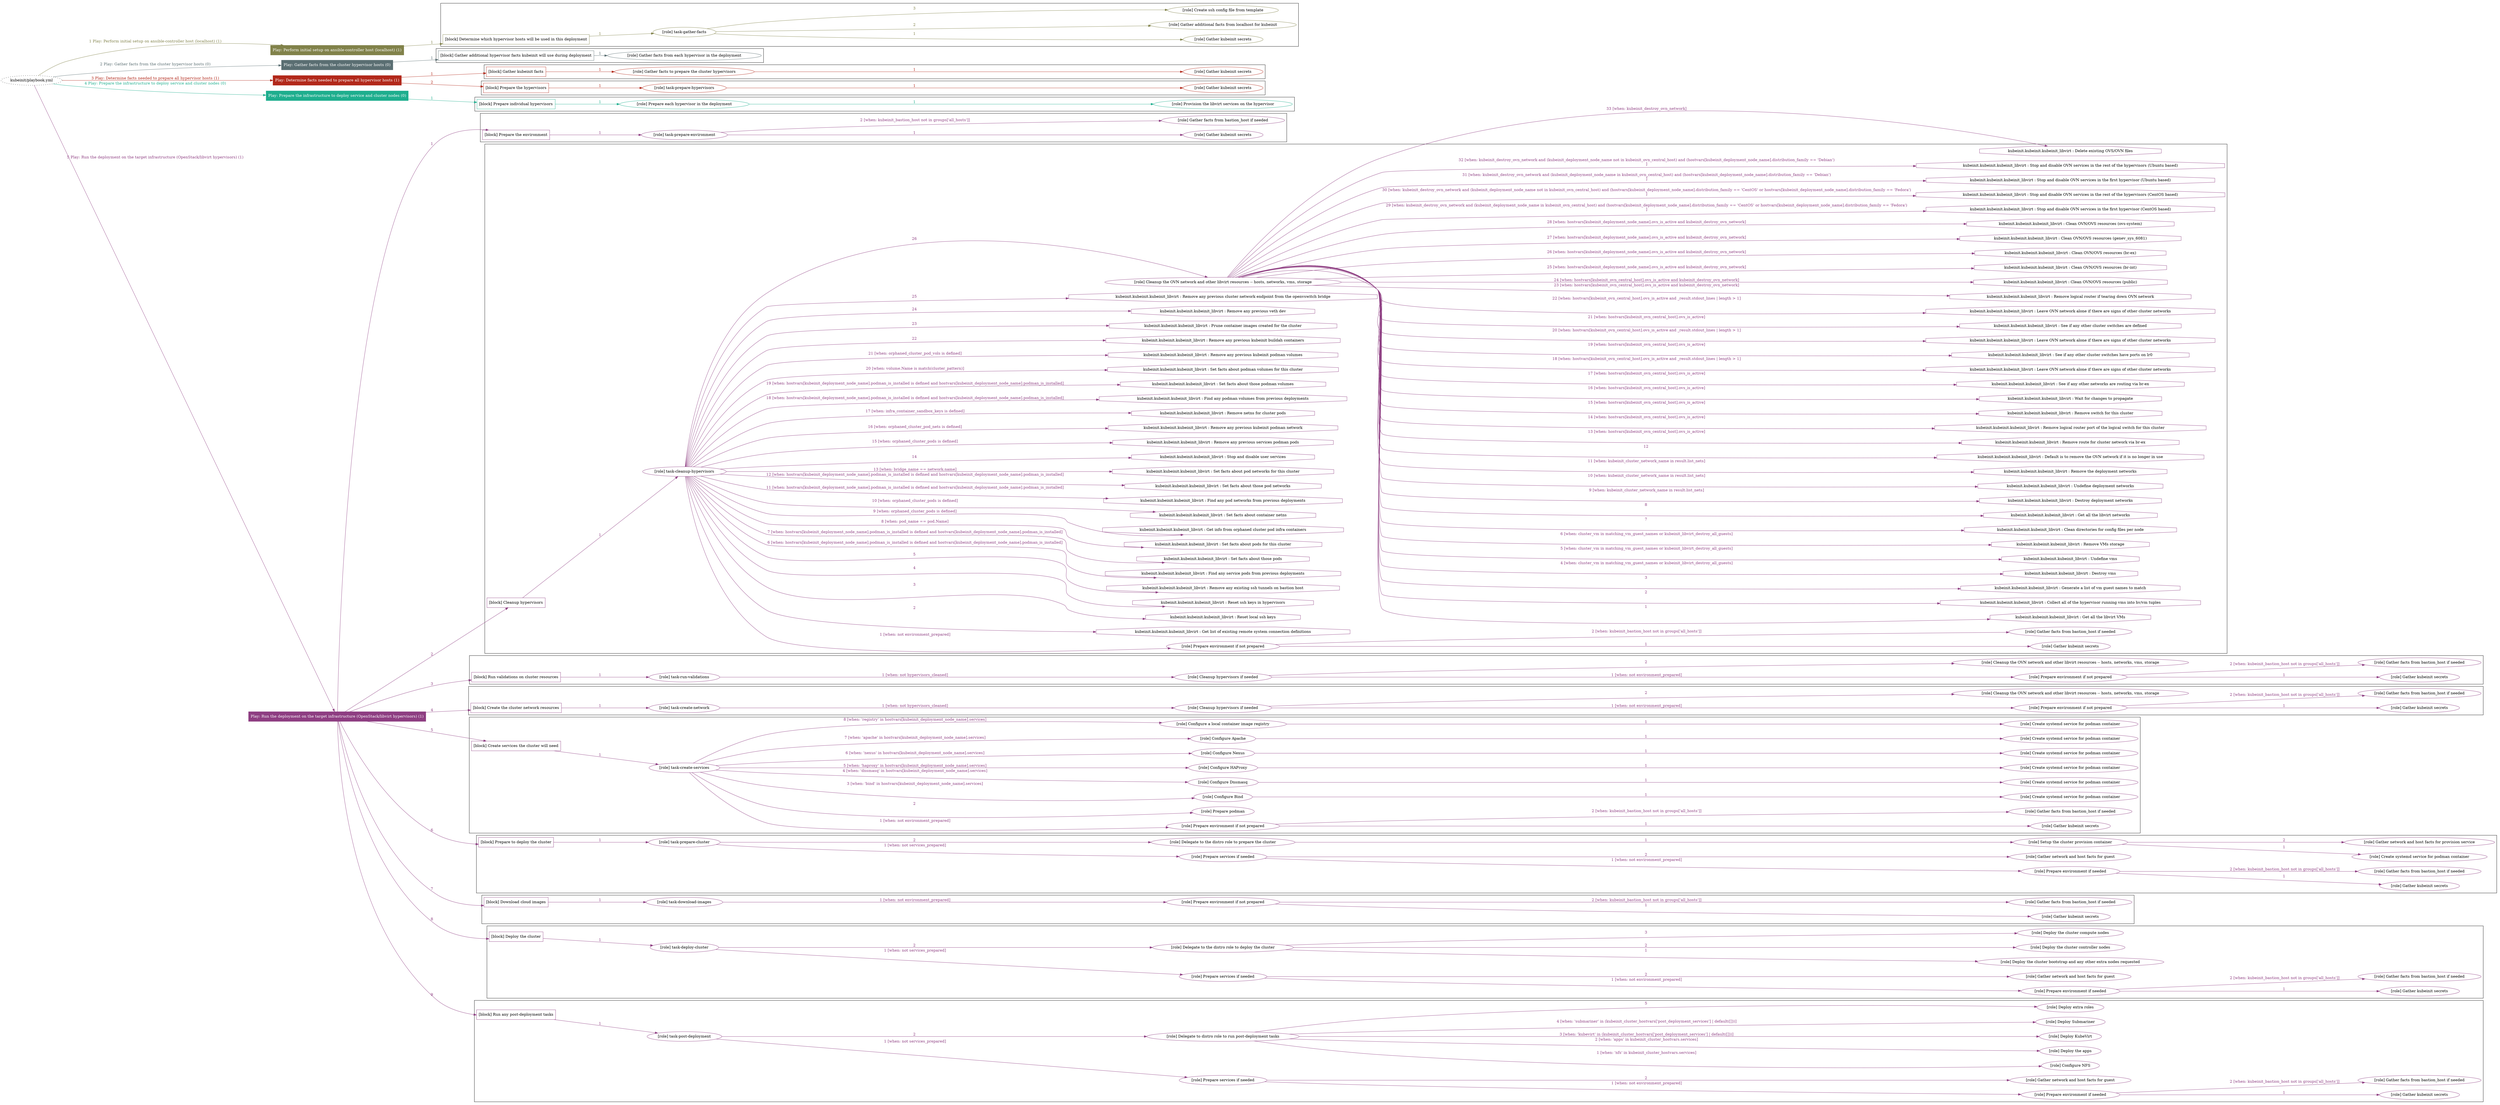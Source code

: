 digraph {
	graph [concentrate=true ordering=in rankdir=LR ratio=fill]
	edge [esep=5 sep=10]
	"kubeinit/playbook.yml" [URL="/home/runner/work/kubeinit/kubeinit/kubeinit/playbook.yml" id=playbook_d92b70a7 style=dotted]
	"kubeinit/playbook.yml" -> play_6c85e7b3 [label="1 Play: Perform initial setup on ansible-controller host (localhost) (1)" color="#81824a" fontcolor="#81824a" id=edge_play_6c85e7b3 labeltooltip="1 Play: Perform initial setup on ansible-controller host (localhost) (1)" tooltip="1 Play: Perform initial setup on ansible-controller host (localhost) (1)"]
	subgraph "Play: Perform initial setup on ansible-controller host (localhost) (1)" {
		play_6c85e7b3 [label="Play: Perform initial setup on ansible-controller host (localhost) (1)" URL="/home/runner/work/kubeinit/kubeinit/kubeinit/playbook.yml" color="#81824a" fontcolor="#ffffff" id=play_6c85e7b3 shape=box style=filled tooltip=localhost]
		play_6c85e7b3 -> block_b26569af [label=1 color="#81824a" fontcolor="#81824a" id=edge_block_b26569af labeltooltip=1 tooltip=1]
		subgraph cluster_block_b26569af {
			block_b26569af [label="[block] Determine which hypervisor hosts will be used in this deployment" URL="/home/runner/work/kubeinit/kubeinit/kubeinit/playbook.yml" color="#81824a" id=block_b26569af labeltooltip="Determine which hypervisor hosts will be used in this deployment" shape=box tooltip="Determine which hypervisor hosts will be used in this deployment"]
			block_b26569af -> role_6bd3170f [label="1 " color="#81824a" fontcolor="#81824a" id=edge_role_6bd3170f labeltooltip="1 " tooltip="1 "]
			subgraph "task-gather-facts" {
				role_6bd3170f [label="[role] task-gather-facts" URL="/home/runner/work/kubeinit/kubeinit/kubeinit/playbook.yml" color="#81824a" id=role_6bd3170f tooltip="task-gather-facts"]
				role_6bd3170f -> role_5ff45841 [label="1 " color="#81824a" fontcolor="#81824a" id=edge_role_5ff45841 labeltooltip="1 " tooltip="1 "]
				subgraph "Gather kubeinit secrets" {
					role_5ff45841 [label="[role] Gather kubeinit secrets" URL="/home/runner/.ansible/collections/ansible_collections/kubeinit/kubeinit/roles/kubeinit_prepare/tasks/build_hypervisors_group.yml" color="#81824a" id=role_5ff45841 tooltip="Gather kubeinit secrets"]
				}
				role_6bd3170f -> role_605012a3 [label="2 " color="#81824a" fontcolor="#81824a" id=edge_role_605012a3 labeltooltip="2 " tooltip="2 "]
				subgraph "Gather additional facts from localhost for kubeinit" {
					role_605012a3 [label="[role] Gather additional facts from localhost for kubeinit" URL="/home/runner/.ansible/collections/ansible_collections/kubeinit/kubeinit/roles/kubeinit_prepare/tasks/build_hypervisors_group.yml" color="#81824a" id=role_605012a3 tooltip="Gather additional facts from localhost for kubeinit"]
				}
				role_6bd3170f -> role_48159066 [label="3 " color="#81824a" fontcolor="#81824a" id=edge_role_48159066 labeltooltip="3 " tooltip="3 "]
				subgraph "Create ssh config file from template" {
					role_48159066 [label="[role] Create ssh config file from template" URL="/home/runner/.ansible/collections/ansible_collections/kubeinit/kubeinit/roles/kubeinit_prepare/tasks/build_hypervisors_group.yml" color="#81824a" id=role_48159066 tooltip="Create ssh config file from template"]
				}
			}
		}
	}
	"kubeinit/playbook.yml" -> play_eb532cc7 [label="2 Play: Gather facts from the cluster hypervisor hosts (0)" color="#5a6e72" fontcolor="#5a6e72" id=edge_play_eb532cc7 labeltooltip="2 Play: Gather facts from the cluster hypervisor hosts (0)" tooltip="2 Play: Gather facts from the cluster hypervisor hosts (0)"]
	subgraph "Play: Gather facts from the cluster hypervisor hosts (0)" {
		play_eb532cc7 [label="Play: Gather facts from the cluster hypervisor hosts (0)" URL="/home/runner/work/kubeinit/kubeinit/kubeinit/playbook.yml" color="#5a6e72" fontcolor="#ffffff" id=play_eb532cc7 shape=box style=filled tooltip="Play: Gather facts from the cluster hypervisor hosts (0)"]
		play_eb532cc7 -> block_9d7107dc [label=1 color="#5a6e72" fontcolor="#5a6e72" id=edge_block_9d7107dc labeltooltip=1 tooltip=1]
		subgraph cluster_block_9d7107dc {
			block_9d7107dc [label="[block] Gather additional hypervisor facts kubeinit will use during deployment" URL="/home/runner/work/kubeinit/kubeinit/kubeinit/playbook.yml" color="#5a6e72" id=block_9d7107dc labeltooltip="Gather additional hypervisor facts kubeinit will use during deployment" shape=box tooltip="Gather additional hypervisor facts kubeinit will use during deployment"]
			block_9d7107dc -> role_a0f5d2c9 [label="1 " color="#5a6e72" fontcolor="#5a6e72" id=edge_role_a0f5d2c9 labeltooltip="1 " tooltip="1 "]
			subgraph "Gather facts from each hypervisor in the deployment" {
				role_a0f5d2c9 [label="[role] Gather facts from each hypervisor in the deployment" URL="/home/runner/work/kubeinit/kubeinit/kubeinit/playbook.yml" color="#5a6e72" id=role_a0f5d2c9 tooltip="Gather facts from each hypervisor in the deployment"]
			}
		}
	}
	"kubeinit/playbook.yml" -> play_9ca2b329 [label="3 Play: Determine facts needed to prepare all hypervisor hosts (1)" color="#b2281a" fontcolor="#b2281a" id=edge_play_9ca2b329 labeltooltip="3 Play: Determine facts needed to prepare all hypervisor hosts (1)" tooltip="3 Play: Determine facts needed to prepare all hypervisor hosts (1)"]
	subgraph "Play: Determine facts needed to prepare all hypervisor hosts (1)" {
		play_9ca2b329 [label="Play: Determine facts needed to prepare all hypervisor hosts (1)" URL="/home/runner/work/kubeinit/kubeinit/kubeinit/playbook.yml" color="#b2281a" fontcolor="#ffffff" id=play_9ca2b329 shape=box style=filled tooltip=localhost]
		play_9ca2b329 -> block_8567cff0 [label=1 color="#b2281a" fontcolor="#b2281a" id=edge_block_8567cff0 labeltooltip=1 tooltip=1]
		subgraph cluster_block_8567cff0 {
			block_8567cff0 [label="[block] Gather kubeinit facts" URL="/home/runner/work/kubeinit/kubeinit/kubeinit/playbook.yml" color="#b2281a" id=block_8567cff0 labeltooltip="Gather kubeinit facts" shape=box tooltip="Gather kubeinit facts"]
			block_8567cff0 -> role_63294ed8 [label="1 " color="#b2281a" fontcolor="#b2281a" id=edge_role_63294ed8 labeltooltip="1 " tooltip="1 "]
			subgraph "Gather facts to prepare the cluster hypervisors" {
				role_63294ed8 [label="[role] Gather facts to prepare the cluster hypervisors" URL="/home/runner/work/kubeinit/kubeinit/kubeinit/playbook.yml" color="#b2281a" id=role_63294ed8 tooltip="Gather facts to prepare the cluster hypervisors"]
				role_63294ed8 -> role_0b403cea [label="1 " color="#b2281a" fontcolor="#b2281a" id=edge_role_0b403cea labeltooltip="1 " tooltip="1 "]
				subgraph "Gather kubeinit secrets" {
					role_0b403cea [label="[role] Gather kubeinit secrets" URL="/home/runner/.ansible/collections/ansible_collections/kubeinit/kubeinit/roles/kubeinit_prepare/tasks/gather_kubeinit_facts.yml" color="#b2281a" id=role_0b403cea tooltip="Gather kubeinit secrets"]
				}
			}
		}
		play_9ca2b329 -> block_e8ed869b [label=2 color="#b2281a" fontcolor="#b2281a" id=edge_block_e8ed869b labeltooltip=2 tooltip=2]
		subgraph cluster_block_e8ed869b {
			block_e8ed869b [label="[block] Prepare the hypervisors" URL="/home/runner/work/kubeinit/kubeinit/kubeinit/playbook.yml" color="#b2281a" id=block_e8ed869b labeltooltip="Prepare the hypervisors" shape=box tooltip="Prepare the hypervisors"]
			block_e8ed869b -> role_795b4287 [label="1 " color="#b2281a" fontcolor="#b2281a" id=edge_role_795b4287 labeltooltip="1 " tooltip="1 "]
			subgraph "task-prepare-hypervisors" {
				role_795b4287 [label="[role] task-prepare-hypervisors" URL="/home/runner/work/kubeinit/kubeinit/kubeinit/playbook.yml" color="#b2281a" id=role_795b4287 tooltip="task-prepare-hypervisors"]
				role_795b4287 -> role_6fd5c5cf [label="1 " color="#b2281a" fontcolor="#b2281a" id=edge_role_6fd5c5cf labeltooltip="1 " tooltip="1 "]
				subgraph "Gather kubeinit secrets" {
					role_6fd5c5cf [label="[role] Gather kubeinit secrets" URL="/home/runner/.ansible/collections/ansible_collections/kubeinit/kubeinit/roles/kubeinit_prepare/tasks/gather_kubeinit_facts.yml" color="#b2281a" id=role_6fd5c5cf tooltip="Gather kubeinit secrets"]
				}
			}
		}
	}
	"kubeinit/playbook.yml" -> play_69d1dc11 [label="4 Play: Prepare the infrastructure to deploy service and cluster nodes (0)" color="#1eae8e" fontcolor="#1eae8e" id=edge_play_69d1dc11 labeltooltip="4 Play: Prepare the infrastructure to deploy service and cluster nodes (0)" tooltip="4 Play: Prepare the infrastructure to deploy service and cluster nodes (0)"]
	subgraph "Play: Prepare the infrastructure to deploy service and cluster nodes (0)" {
		play_69d1dc11 [label="Play: Prepare the infrastructure to deploy service and cluster nodes (0)" URL="/home/runner/work/kubeinit/kubeinit/kubeinit/playbook.yml" color="#1eae8e" fontcolor="#ffffff" id=play_69d1dc11 shape=box style=filled tooltip="Play: Prepare the infrastructure to deploy service and cluster nodes (0)"]
		play_69d1dc11 -> block_f1e03110 [label=1 color="#1eae8e" fontcolor="#1eae8e" id=edge_block_f1e03110 labeltooltip=1 tooltip=1]
		subgraph cluster_block_f1e03110 {
			block_f1e03110 [label="[block] Prepare individual hypervisors" URL="/home/runner/work/kubeinit/kubeinit/kubeinit/playbook.yml" color="#1eae8e" id=block_f1e03110 labeltooltip="Prepare individual hypervisors" shape=box tooltip="Prepare individual hypervisors"]
			block_f1e03110 -> role_ab8119dd [label="1 " color="#1eae8e" fontcolor="#1eae8e" id=edge_role_ab8119dd labeltooltip="1 " tooltip="1 "]
			subgraph "Prepare each hypervisor in the deployment" {
				role_ab8119dd [label="[role] Prepare each hypervisor in the deployment" URL="/home/runner/work/kubeinit/kubeinit/kubeinit/playbook.yml" color="#1eae8e" id=role_ab8119dd tooltip="Prepare each hypervisor in the deployment"]
				role_ab8119dd -> role_8c015418 [label="1 " color="#1eae8e" fontcolor="#1eae8e" id=edge_role_8c015418 labeltooltip="1 " tooltip="1 "]
				subgraph "Provision the libvirt services on the hypervisor" {
					role_8c015418 [label="[role] Provision the libvirt services on the hypervisor" URL="/home/runner/.ansible/collections/ansible_collections/kubeinit/kubeinit/roles/kubeinit_prepare/tasks/prepare_hypervisor.yml" color="#1eae8e" id=role_8c015418 tooltip="Provision the libvirt services on the hypervisor"]
				}
			}
		}
	}
	"kubeinit/playbook.yml" -> play_df748e19 [label="5 Play: Run the deployment on the target infrastructure (OpenStack/libvirt hypervisors) (1)" color="#8e3e82" fontcolor="#8e3e82" id=edge_play_df748e19 labeltooltip="5 Play: Run the deployment on the target infrastructure (OpenStack/libvirt hypervisors) (1)" tooltip="5 Play: Run the deployment on the target infrastructure (OpenStack/libvirt hypervisors) (1)"]
	subgraph "Play: Run the deployment on the target infrastructure (OpenStack/libvirt hypervisors) (1)" {
		play_df748e19 [label="Play: Run the deployment on the target infrastructure (OpenStack/libvirt hypervisors) (1)" URL="/home/runner/work/kubeinit/kubeinit/kubeinit/playbook.yml" color="#8e3e82" fontcolor="#ffffff" id=play_df748e19 shape=box style=filled tooltip=localhost]
		play_df748e19 -> block_bf4799b5 [label=1 color="#8e3e82" fontcolor="#8e3e82" id=edge_block_bf4799b5 labeltooltip=1 tooltip=1]
		subgraph cluster_block_bf4799b5 {
			block_bf4799b5 [label="[block] Prepare the environment" URL="/home/runner/work/kubeinit/kubeinit/kubeinit/playbook.yml" color="#8e3e82" id=block_bf4799b5 labeltooltip="Prepare the environment" shape=box tooltip="Prepare the environment"]
			block_bf4799b5 -> role_3b04f27d [label="1 " color="#8e3e82" fontcolor="#8e3e82" id=edge_role_3b04f27d labeltooltip="1 " tooltip="1 "]
			subgraph "task-prepare-environment" {
				role_3b04f27d [label="[role] task-prepare-environment" URL="/home/runner/work/kubeinit/kubeinit/kubeinit/playbook.yml" color="#8e3e82" id=role_3b04f27d tooltip="task-prepare-environment"]
				role_3b04f27d -> role_bf101848 [label="1 " color="#8e3e82" fontcolor="#8e3e82" id=edge_role_bf101848 labeltooltip="1 " tooltip="1 "]
				subgraph "Gather kubeinit secrets" {
					role_bf101848 [label="[role] Gather kubeinit secrets" URL="/home/runner/.ansible/collections/ansible_collections/kubeinit/kubeinit/roles/kubeinit_prepare/tasks/gather_kubeinit_facts.yml" color="#8e3e82" id=role_bf101848 tooltip="Gather kubeinit secrets"]
				}
				role_3b04f27d -> role_b44274af [label="2 [when: kubeinit_bastion_host not in groups['all_hosts']]" color="#8e3e82" fontcolor="#8e3e82" id=edge_role_b44274af labeltooltip="2 [when: kubeinit_bastion_host not in groups['all_hosts']]" tooltip="2 [when: kubeinit_bastion_host not in groups['all_hosts']]"]
				subgraph "Gather facts from bastion_host if needed" {
					role_b44274af [label="[role] Gather facts from bastion_host if needed" URL="/home/runner/.ansible/collections/ansible_collections/kubeinit/kubeinit/roles/kubeinit_prepare/tasks/main.yml" color="#8e3e82" id=role_b44274af tooltip="Gather facts from bastion_host if needed"]
				}
			}
		}
		play_df748e19 -> block_7ab99b83 [label=2 color="#8e3e82" fontcolor="#8e3e82" id=edge_block_7ab99b83 labeltooltip=2 tooltip=2]
		subgraph cluster_block_7ab99b83 {
			block_7ab99b83 [label="[block] Cleanup hypervisors" URL="/home/runner/work/kubeinit/kubeinit/kubeinit/playbook.yml" color="#8e3e82" id=block_7ab99b83 labeltooltip="Cleanup hypervisors" shape=box tooltip="Cleanup hypervisors"]
			block_7ab99b83 -> role_d08876f5 [label="1 " color="#8e3e82" fontcolor="#8e3e82" id=edge_role_d08876f5 labeltooltip="1 " tooltip="1 "]
			subgraph "task-cleanup-hypervisors" {
				role_d08876f5 [label="[role] task-cleanup-hypervisors" URL="/home/runner/work/kubeinit/kubeinit/kubeinit/playbook.yml" color="#8e3e82" id=role_d08876f5 tooltip="task-cleanup-hypervisors"]
				role_d08876f5 -> role_e720c0b8 [label="1 [when: not environment_prepared]" color="#8e3e82" fontcolor="#8e3e82" id=edge_role_e720c0b8 labeltooltip="1 [when: not environment_prepared]" tooltip="1 [when: not environment_prepared]"]
				subgraph "Prepare environment if not prepared" {
					role_e720c0b8 [label="[role] Prepare environment if not prepared" URL="/home/runner/.ansible/collections/ansible_collections/kubeinit/kubeinit/roles/kubeinit_libvirt/tasks/cleanup_hypervisors.yml" color="#8e3e82" id=role_e720c0b8 tooltip="Prepare environment if not prepared"]
					role_e720c0b8 -> role_7f731f89 [label="1 " color="#8e3e82" fontcolor="#8e3e82" id=edge_role_7f731f89 labeltooltip="1 " tooltip="1 "]
					subgraph "Gather kubeinit secrets" {
						role_7f731f89 [label="[role] Gather kubeinit secrets" URL="/home/runner/.ansible/collections/ansible_collections/kubeinit/kubeinit/roles/kubeinit_prepare/tasks/gather_kubeinit_facts.yml" color="#8e3e82" id=role_7f731f89 tooltip="Gather kubeinit secrets"]
					}
					role_e720c0b8 -> role_2e534a8b [label="2 [when: kubeinit_bastion_host not in groups['all_hosts']]" color="#8e3e82" fontcolor="#8e3e82" id=edge_role_2e534a8b labeltooltip="2 [when: kubeinit_bastion_host not in groups['all_hosts']]" tooltip="2 [when: kubeinit_bastion_host not in groups['all_hosts']]"]
					subgraph "Gather facts from bastion_host if needed" {
						role_2e534a8b [label="[role] Gather facts from bastion_host if needed" URL="/home/runner/.ansible/collections/ansible_collections/kubeinit/kubeinit/roles/kubeinit_prepare/tasks/main.yml" color="#8e3e82" id=role_2e534a8b tooltip="Gather facts from bastion_host if needed"]
					}
				}
				task_a1fd8ab7 [label="kubeinit.kubeinit.kubeinit_libvirt : Get list of existing remote system connection definitions" URL="/home/runner/.ansible/collections/ansible_collections/kubeinit/kubeinit/roles/kubeinit_libvirt/tasks/cleanup_hypervisors.yml" color="#8e3e82" id=task_a1fd8ab7 shape=octagon tooltip="kubeinit.kubeinit.kubeinit_libvirt : Get list of existing remote system connection definitions"]
				role_d08876f5 -> task_a1fd8ab7 [label="2 " color="#8e3e82" fontcolor="#8e3e82" id=edge_task_a1fd8ab7 labeltooltip="2 " tooltip="2 "]
				task_73c60ae2 [label="kubeinit.kubeinit.kubeinit_libvirt : Reset local ssh keys" URL="/home/runner/.ansible/collections/ansible_collections/kubeinit/kubeinit/roles/kubeinit_libvirt/tasks/cleanup_hypervisors.yml" color="#8e3e82" id=task_73c60ae2 shape=octagon tooltip="kubeinit.kubeinit.kubeinit_libvirt : Reset local ssh keys"]
				role_d08876f5 -> task_73c60ae2 [label="3 " color="#8e3e82" fontcolor="#8e3e82" id=edge_task_73c60ae2 labeltooltip="3 " tooltip="3 "]
				task_4b43e481 [label="kubeinit.kubeinit.kubeinit_libvirt : Reset ssh keys in hypervisors" URL="/home/runner/.ansible/collections/ansible_collections/kubeinit/kubeinit/roles/kubeinit_libvirt/tasks/cleanup_hypervisors.yml" color="#8e3e82" id=task_4b43e481 shape=octagon tooltip="kubeinit.kubeinit.kubeinit_libvirt : Reset ssh keys in hypervisors"]
				role_d08876f5 -> task_4b43e481 [label="4 " color="#8e3e82" fontcolor="#8e3e82" id=edge_task_4b43e481 labeltooltip="4 " tooltip="4 "]
				task_cc0df60d [label="kubeinit.kubeinit.kubeinit_libvirt : Remove any existing ssh tunnels on bastion host" URL="/home/runner/.ansible/collections/ansible_collections/kubeinit/kubeinit/roles/kubeinit_libvirt/tasks/cleanup_hypervisors.yml" color="#8e3e82" id=task_cc0df60d shape=octagon tooltip="kubeinit.kubeinit.kubeinit_libvirt : Remove any existing ssh tunnels on bastion host"]
				role_d08876f5 -> task_cc0df60d [label="5 " color="#8e3e82" fontcolor="#8e3e82" id=edge_task_cc0df60d labeltooltip="5 " tooltip="5 "]
				task_3ef7e2e4 [label="kubeinit.kubeinit.kubeinit_libvirt : Find any service pods from previous deployments" URL="/home/runner/.ansible/collections/ansible_collections/kubeinit/kubeinit/roles/kubeinit_libvirt/tasks/cleanup_hypervisors.yml" color="#8e3e82" id=task_3ef7e2e4 shape=octagon tooltip="kubeinit.kubeinit.kubeinit_libvirt : Find any service pods from previous deployments"]
				role_d08876f5 -> task_3ef7e2e4 [label="6 [when: hostvars[kubeinit_deployment_node_name].podman_is_installed is defined and hostvars[kubeinit_deployment_node_name].podman_is_installed]" color="#8e3e82" fontcolor="#8e3e82" id=edge_task_3ef7e2e4 labeltooltip="6 [when: hostvars[kubeinit_deployment_node_name].podman_is_installed is defined and hostvars[kubeinit_deployment_node_name].podman_is_installed]" tooltip="6 [when: hostvars[kubeinit_deployment_node_name].podman_is_installed is defined and hostvars[kubeinit_deployment_node_name].podman_is_installed]"]
				task_272ee68e [label="kubeinit.kubeinit.kubeinit_libvirt : Set facts about those pods" URL="/home/runner/.ansible/collections/ansible_collections/kubeinit/kubeinit/roles/kubeinit_libvirt/tasks/cleanup_hypervisors.yml" color="#8e3e82" id=task_272ee68e shape=octagon tooltip="kubeinit.kubeinit.kubeinit_libvirt : Set facts about those pods"]
				role_d08876f5 -> task_272ee68e [label="7 [when: hostvars[kubeinit_deployment_node_name].podman_is_installed is defined and hostvars[kubeinit_deployment_node_name].podman_is_installed]" color="#8e3e82" fontcolor="#8e3e82" id=edge_task_272ee68e labeltooltip="7 [when: hostvars[kubeinit_deployment_node_name].podman_is_installed is defined and hostvars[kubeinit_deployment_node_name].podman_is_installed]" tooltip="7 [when: hostvars[kubeinit_deployment_node_name].podman_is_installed is defined and hostvars[kubeinit_deployment_node_name].podman_is_installed]"]
				task_619722e9 [label="kubeinit.kubeinit.kubeinit_libvirt : Set facts about pods for this cluster" URL="/home/runner/.ansible/collections/ansible_collections/kubeinit/kubeinit/roles/kubeinit_libvirt/tasks/cleanup_hypervisors.yml" color="#8e3e82" id=task_619722e9 shape=octagon tooltip="kubeinit.kubeinit.kubeinit_libvirt : Set facts about pods for this cluster"]
				role_d08876f5 -> task_619722e9 [label="8 [when: pod_name == pod.Name]" color="#8e3e82" fontcolor="#8e3e82" id=edge_task_619722e9 labeltooltip="8 [when: pod_name == pod.Name]" tooltip="8 [when: pod_name == pod.Name]"]
				task_0e4c8a15 [label="kubeinit.kubeinit.kubeinit_libvirt : Get info from orphaned cluster pod infra containers" URL="/home/runner/.ansible/collections/ansible_collections/kubeinit/kubeinit/roles/kubeinit_libvirt/tasks/cleanup_hypervisors.yml" color="#8e3e82" id=task_0e4c8a15 shape=octagon tooltip="kubeinit.kubeinit.kubeinit_libvirt : Get info from orphaned cluster pod infra containers"]
				role_d08876f5 -> task_0e4c8a15 [label="9 [when: orphaned_cluster_pods is defined]" color="#8e3e82" fontcolor="#8e3e82" id=edge_task_0e4c8a15 labeltooltip="9 [when: orphaned_cluster_pods is defined]" tooltip="9 [when: orphaned_cluster_pods is defined]"]
				task_6f988fb1 [label="kubeinit.kubeinit.kubeinit_libvirt : Set facts about container netns" URL="/home/runner/.ansible/collections/ansible_collections/kubeinit/kubeinit/roles/kubeinit_libvirt/tasks/cleanup_hypervisors.yml" color="#8e3e82" id=task_6f988fb1 shape=octagon tooltip="kubeinit.kubeinit.kubeinit_libvirt : Set facts about container netns"]
				role_d08876f5 -> task_6f988fb1 [label="10 [when: orphaned_cluster_pods is defined]" color="#8e3e82" fontcolor="#8e3e82" id=edge_task_6f988fb1 labeltooltip="10 [when: orphaned_cluster_pods is defined]" tooltip="10 [when: orphaned_cluster_pods is defined]"]
				task_16033ffe [label="kubeinit.kubeinit.kubeinit_libvirt : Find any pod networks from previous deployments" URL="/home/runner/.ansible/collections/ansible_collections/kubeinit/kubeinit/roles/kubeinit_libvirt/tasks/cleanup_hypervisors.yml" color="#8e3e82" id=task_16033ffe shape=octagon tooltip="kubeinit.kubeinit.kubeinit_libvirt : Find any pod networks from previous deployments"]
				role_d08876f5 -> task_16033ffe [label="11 [when: hostvars[kubeinit_deployment_node_name].podman_is_installed is defined and hostvars[kubeinit_deployment_node_name].podman_is_installed]" color="#8e3e82" fontcolor="#8e3e82" id=edge_task_16033ffe labeltooltip="11 [when: hostvars[kubeinit_deployment_node_name].podman_is_installed is defined and hostvars[kubeinit_deployment_node_name].podman_is_installed]" tooltip="11 [when: hostvars[kubeinit_deployment_node_name].podman_is_installed is defined and hostvars[kubeinit_deployment_node_name].podman_is_installed]"]
				task_5611e463 [label="kubeinit.kubeinit.kubeinit_libvirt : Set facts about those pod networks" URL="/home/runner/.ansible/collections/ansible_collections/kubeinit/kubeinit/roles/kubeinit_libvirt/tasks/cleanup_hypervisors.yml" color="#8e3e82" id=task_5611e463 shape=octagon tooltip="kubeinit.kubeinit.kubeinit_libvirt : Set facts about those pod networks"]
				role_d08876f5 -> task_5611e463 [label="12 [when: hostvars[kubeinit_deployment_node_name].podman_is_installed is defined and hostvars[kubeinit_deployment_node_name].podman_is_installed]" color="#8e3e82" fontcolor="#8e3e82" id=edge_task_5611e463 labeltooltip="12 [when: hostvars[kubeinit_deployment_node_name].podman_is_installed is defined and hostvars[kubeinit_deployment_node_name].podman_is_installed]" tooltip="12 [when: hostvars[kubeinit_deployment_node_name].podman_is_installed is defined and hostvars[kubeinit_deployment_node_name].podman_is_installed]"]
				task_cc4d4a0d [label="kubeinit.kubeinit.kubeinit_libvirt : Set facts about pod networks for this cluster" URL="/home/runner/.ansible/collections/ansible_collections/kubeinit/kubeinit/roles/kubeinit_libvirt/tasks/cleanup_hypervisors.yml" color="#8e3e82" id=task_cc4d4a0d shape=octagon tooltip="kubeinit.kubeinit.kubeinit_libvirt : Set facts about pod networks for this cluster"]
				role_d08876f5 -> task_cc4d4a0d [label="13 [when: bridge_name == network.name]" color="#8e3e82" fontcolor="#8e3e82" id=edge_task_cc4d4a0d labeltooltip="13 [when: bridge_name == network.name]" tooltip="13 [when: bridge_name == network.name]"]
				task_6b3c93d0 [label="kubeinit.kubeinit.kubeinit_libvirt : Stop and disable user services" URL="/home/runner/.ansible/collections/ansible_collections/kubeinit/kubeinit/roles/kubeinit_libvirt/tasks/cleanup_hypervisors.yml" color="#8e3e82" id=task_6b3c93d0 shape=octagon tooltip="kubeinit.kubeinit.kubeinit_libvirt : Stop and disable user services"]
				role_d08876f5 -> task_6b3c93d0 [label="14 " color="#8e3e82" fontcolor="#8e3e82" id=edge_task_6b3c93d0 labeltooltip="14 " tooltip="14 "]
				task_b5afee0c [label="kubeinit.kubeinit.kubeinit_libvirt : Remove any previous services podman pods" URL="/home/runner/.ansible/collections/ansible_collections/kubeinit/kubeinit/roles/kubeinit_libvirt/tasks/cleanup_hypervisors.yml" color="#8e3e82" id=task_b5afee0c shape=octagon tooltip="kubeinit.kubeinit.kubeinit_libvirt : Remove any previous services podman pods"]
				role_d08876f5 -> task_b5afee0c [label="15 [when: orphaned_cluster_pods is defined]" color="#8e3e82" fontcolor="#8e3e82" id=edge_task_b5afee0c labeltooltip="15 [when: orphaned_cluster_pods is defined]" tooltip="15 [when: orphaned_cluster_pods is defined]"]
				task_a22af7c4 [label="kubeinit.kubeinit.kubeinit_libvirt : Remove any previous kubeinit podman network" URL="/home/runner/.ansible/collections/ansible_collections/kubeinit/kubeinit/roles/kubeinit_libvirt/tasks/cleanup_hypervisors.yml" color="#8e3e82" id=task_a22af7c4 shape=octagon tooltip="kubeinit.kubeinit.kubeinit_libvirt : Remove any previous kubeinit podman network"]
				role_d08876f5 -> task_a22af7c4 [label="16 [when: orphaned_cluster_pod_nets is defined]" color="#8e3e82" fontcolor="#8e3e82" id=edge_task_a22af7c4 labeltooltip="16 [when: orphaned_cluster_pod_nets is defined]" tooltip="16 [when: orphaned_cluster_pod_nets is defined]"]
				task_2bd42e15 [label="kubeinit.kubeinit.kubeinit_libvirt : Remove netns for cluster pods" URL="/home/runner/.ansible/collections/ansible_collections/kubeinit/kubeinit/roles/kubeinit_libvirt/tasks/cleanup_hypervisors.yml" color="#8e3e82" id=task_2bd42e15 shape=octagon tooltip="kubeinit.kubeinit.kubeinit_libvirt : Remove netns for cluster pods"]
				role_d08876f5 -> task_2bd42e15 [label="17 [when: infra_container_sandbox_keys is defined]" color="#8e3e82" fontcolor="#8e3e82" id=edge_task_2bd42e15 labeltooltip="17 [when: infra_container_sandbox_keys is defined]" tooltip="17 [when: infra_container_sandbox_keys is defined]"]
				task_2d433aa2 [label="kubeinit.kubeinit.kubeinit_libvirt : Find any podman volumes from previous deployments" URL="/home/runner/.ansible/collections/ansible_collections/kubeinit/kubeinit/roles/kubeinit_libvirt/tasks/cleanup_hypervisors.yml" color="#8e3e82" id=task_2d433aa2 shape=octagon tooltip="kubeinit.kubeinit.kubeinit_libvirt : Find any podman volumes from previous deployments"]
				role_d08876f5 -> task_2d433aa2 [label="18 [when: hostvars[kubeinit_deployment_node_name].podman_is_installed is defined and hostvars[kubeinit_deployment_node_name].podman_is_installed]" color="#8e3e82" fontcolor="#8e3e82" id=edge_task_2d433aa2 labeltooltip="18 [when: hostvars[kubeinit_deployment_node_name].podman_is_installed is defined and hostvars[kubeinit_deployment_node_name].podman_is_installed]" tooltip="18 [when: hostvars[kubeinit_deployment_node_name].podman_is_installed is defined and hostvars[kubeinit_deployment_node_name].podman_is_installed]"]
				task_d9825827 [label="kubeinit.kubeinit.kubeinit_libvirt : Set facts about those podman volumes" URL="/home/runner/.ansible/collections/ansible_collections/kubeinit/kubeinit/roles/kubeinit_libvirt/tasks/cleanup_hypervisors.yml" color="#8e3e82" id=task_d9825827 shape=octagon tooltip="kubeinit.kubeinit.kubeinit_libvirt : Set facts about those podman volumes"]
				role_d08876f5 -> task_d9825827 [label="19 [when: hostvars[kubeinit_deployment_node_name].podman_is_installed is defined and hostvars[kubeinit_deployment_node_name].podman_is_installed]" color="#8e3e82" fontcolor="#8e3e82" id=edge_task_d9825827 labeltooltip="19 [when: hostvars[kubeinit_deployment_node_name].podman_is_installed is defined and hostvars[kubeinit_deployment_node_name].podman_is_installed]" tooltip="19 [when: hostvars[kubeinit_deployment_node_name].podman_is_installed is defined and hostvars[kubeinit_deployment_node_name].podman_is_installed]"]
				task_1aeb0b54 [label="kubeinit.kubeinit.kubeinit_libvirt : Set facts about podman volumes for this cluster" URL="/home/runner/.ansible/collections/ansible_collections/kubeinit/kubeinit/roles/kubeinit_libvirt/tasks/cleanup_hypervisors.yml" color="#8e3e82" id=task_1aeb0b54 shape=octagon tooltip="kubeinit.kubeinit.kubeinit_libvirt : Set facts about podman volumes for this cluster"]
				role_d08876f5 -> task_1aeb0b54 [label="20 [when: volume.Name is match(cluster_pattern)]" color="#8e3e82" fontcolor="#8e3e82" id=edge_task_1aeb0b54 labeltooltip="20 [when: volume.Name is match(cluster_pattern)]" tooltip="20 [when: volume.Name is match(cluster_pattern)]"]
				task_41f3cb67 [label="kubeinit.kubeinit.kubeinit_libvirt : Remove any previous kubeinit podman volumes" URL="/home/runner/.ansible/collections/ansible_collections/kubeinit/kubeinit/roles/kubeinit_libvirt/tasks/cleanup_hypervisors.yml" color="#8e3e82" id=task_41f3cb67 shape=octagon tooltip="kubeinit.kubeinit.kubeinit_libvirt : Remove any previous kubeinit podman volumes"]
				role_d08876f5 -> task_41f3cb67 [label="21 [when: orphaned_cluster_pod_vols is defined]" color="#8e3e82" fontcolor="#8e3e82" id=edge_task_41f3cb67 labeltooltip="21 [when: orphaned_cluster_pod_vols is defined]" tooltip="21 [when: orphaned_cluster_pod_vols is defined]"]
				task_29fe98af [label="kubeinit.kubeinit.kubeinit_libvirt : Remove any previous kubeinit buildah containers" URL="/home/runner/.ansible/collections/ansible_collections/kubeinit/kubeinit/roles/kubeinit_libvirt/tasks/cleanup_hypervisors.yml" color="#8e3e82" id=task_29fe98af shape=octagon tooltip="kubeinit.kubeinit.kubeinit_libvirt : Remove any previous kubeinit buildah containers"]
				role_d08876f5 -> task_29fe98af [label="22 " color="#8e3e82" fontcolor="#8e3e82" id=edge_task_29fe98af labeltooltip="22 " tooltip="22 "]
				task_7e9ff019 [label="kubeinit.kubeinit.kubeinit_libvirt : Prune container images created for the cluster" URL="/home/runner/.ansible/collections/ansible_collections/kubeinit/kubeinit/roles/kubeinit_libvirt/tasks/cleanup_hypervisors.yml" color="#8e3e82" id=task_7e9ff019 shape=octagon tooltip="kubeinit.kubeinit.kubeinit_libvirt : Prune container images created for the cluster"]
				role_d08876f5 -> task_7e9ff019 [label="23 " color="#8e3e82" fontcolor="#8e3e82" id=edge_task_7e9ff019 labeltooltip="23 " tooltip="23 "]
				task_91f27be7 [label="kubeinit.kubeinit.kubeinit_libvirt : Remove any previous veth dev" URL="/home/runner/.ansible/collections/ansible_collections/kubeinit/kubeinit/roles/kubeinit_libvirt/tasks/cleanup_hypervisors.yml" color="#8e3e82" id=task_91f27be7 shape=octagon tooltip="kubeinit.kubeinit.kubeinit_libvirt : Remove any previous veth dev"]
				role_d08876f5 -> task_91f27be7 [label="24 " color="#8e3e82" fontcolor="#8e3e82" id=edge_task_91f27be7 labeltooltip="24 " tooltip="24 "]
				task_80b95c13 [label="kubeinit.kubeinit.kubeinit_libvirt : Remove any previous cluster network endpoint from the openvswitch bridge" URL="/home/runner/.ansible/collections/ansible_collections/kubeinit/kubeinit/roles/kubeinit_libvirt/tasks/cleanup_hypervisors.yml" color="#8e3e82" id=task_80b95c13 shape=octagon tooltip="kubeinit.kubeinit.kubeinit_libvirt : Remove any previous cluster network endpoint from the openvswitch bridge"]
				role_d08876f5 -> task_80b95c13 [label="25 " color="#8e3e82" fontcolor="#8e3e82" id=edge_task_80b95c13 labeltooltip="25 " tooltip="25 "]
				role_d08876f5 -> role_dca64b3b [label="26 " color="#8e3e82" fontcolor="#8e3e82" id=edge_role_dca64b3b labeltooltip="26 " tooltip="26 "]
				subgraph "Cleanup the OVN network and other libvirt resources -- hosts, networks, vms, storage" {
					role_dca64b3b [label="[role] Cleanup the OVN network and other libvirt resources -- hosts, networks, vms, storage" URL="/home/runner/.ansible/collections/ansible_collections/kubeinit/kubeinit/roles/kubeinit_libvirt/tasks/cleanup_hypervisors.yml" color="#8e3e82" id=role_dca64b3b tooltip="Cleanup the OVN network and other libvirt resources -- hosts, networks, vms, storage"]
					task_dfd7e8b0 [label="kubeinit.kubeinit.kubeinit_libvirt : Get all the libvirt VMs" URL="/home/runner/.ansible/collections/ansible_collections/kubeinit/kubeinit/roles/kubeinit_libvirt/tasks/cleanup_libvirt.yml" color="#8e3e82" id=task_dfd7e8b0 shape=octagon tooltip="kubeinit.kubeinit.kubeinit_libvirt : Get all the libvirt VMs"]
					role_dca64b3b -> task_dfd7e8b0 [label="1 " color="#8e3e82" fontcolor="#8e3e82" id=edge_task_dfd7e8b0 labeltooltip="1 " tooltip="1 "]
					task_2c5f1dbf [label="kubeinit.kubeinit.kubeinit_libvirt : Collect all of the hypervisor running vms into hv/vm tuples" URL="/home/runner/.ansible/collections/ansible_collections/kubeinit/kubeinit/roles/kubeinit_libvirt/tasks/cleanup_libvirt.yml" color="#8e3e82" id=task_2c5f1dbf shape=octagon tooltip="kubeinit.kubeinit.kubeinit_libvirt : Collect all of the hypervisor running vms into hv/vm tuples"]
					role_dca64b3b -> task_2c5f1dbf [label="2 " color="#8e3e82" fontcolor="#8e3e82" id=edge_task_2c5f1dbf labeltooltip="2 " tooltip="2 "]
					task_b5960813 [label="kubeinit.kubeinit.kubeinit_libvirt : Generate a list of vm guest names to match" URL="/home/runner/.ansible/collections/ansible_collections/kubeinit/kubeinit/roles/kubeinit_libvirt/tasks/cleanup_libvirt.yml" color="#8e3e82" id=task_b5960813 shape=octagon tooltip="kubeinit.kubeinit.kubeinit_libvirt : Generate a list of vm guest names to match"]
					role_dca64b3b -> task_b5960813 [label="3 " color="#8e3e82" fontcolor="#8e3e82" id=edge_task_b5960813 labeltooltip="3 " tooltip="3 "]
					task_8d363a55 [label="kubeinit.kubeinit.kubeinit_libvirt : Destroy vms" URL="/home/runner/.ansible/collections/ansible_collections/kubeinit/kubeinit/roles/kubeinit_libvirt/tasks/cleanup_libvirt.yml" color="#8e3e82" id=task_8d363a55 shape=octagon tooltip="kubeinit.kubeinit.kubeinit_libvirt : Destroy vms"]
					role_dca64b3b -> task_8d363a55 [label="4 [when: cluster_vm in matching_vm_guest_names or kubeinit_libvirt_destroy_all_guests]" color="#8e3e82" fontcolor="#8e3e82" id=edge_task_8d363a55 labeltooltip="4 [when: cluster_vm in matching_vm_guest_names or kubeinit_libvirt_destroy_all_guests]" tooltip="4 [when: cluster_vm in matching_vm_guest_names or kubeinit_libvirt_destroy_all_guests]"]
					task_a8593aae [label="kubeinit.kubeinit.kubeinit_libvirt : Undefine vms" URL="/home/runner/.ansible/collections/ansible_collections/kubeinit/kubeinit/roles/kubeinit_libvirt/tasks/cleanup_libvirt.yml" color="#8e3e82" id=task_a8593aae shape=octagon tooltip="kubeinit.kubeinit.kubeinit_libvirt : Undefine vms"]
					role_dca64b3b -> task_a8593aae [label="5 [when: cluster_vm in matching_vm_guest_names or kubeinit_libvirt_destroy_all_guests]" color="#8e3e82" fontcolor="#8e3e82" id=edge_task_a8593aae labeltooltip="5 [when: cluster_vm in matching_vm_guest_names or kubeinit_libvirt_destroy_all_guests]" tooltip="5 [when: cluster_vm in matching_vm_guest_names or kubeinit_libvirt_destroy_all_guests]"]
					task_0e22c2b6 [label="kubeinit.kubeinit.kubeinit_libvirt : Remove VMs storage" URL="/home/runner/.ansible/collections/ansible_collections/kubeinit/kubeinit/roles/kubeinit_libvirt/tasks/cleanup_libvirt.yml" color="#8e3e82" id=task_0e22c2b6 shape=octagon tooltip="kubeinit.kubeinit.kubeinit_libvirt : Remove VMs storage"]
					role_dca64b3b -> task_0e22c2b6 [label="6 [when: cluster_vm in matching_vm_guest_names or kubeinit_libvirt_destroy_all_guests]" color="#8e3e82" fontcolor="#8e3e82" id=edge_task_0e22c2b6 labeltooltip="6 [when: cluster_vm in matching_vm_guest_names or kubeinit_libvirt_destroy_all_guests]" tooltip="6 [when: cluster_vm in matching_vm_guest_names or kubeinit_libvirt_destroy_all_guests]"]
					task_92a5e044 [label="kubeinit.kubeinit.kubeinit_libvirt : Clean directories for config files per node" URL="/home/runner/.ansible/collections/ansible_collections/kubeinit/kubeinit/roles/kubeinit_libvirt/tasks/cleanup_libvirt.yml" color="#8e3e82" id=task_92a5e044 shape=octagon tooltip="kubeinit.kubeinit.kubeinit_libvirt : Clean directories for config files per node"]
					role_dca64b3b -> task_92a5e044 [label="7 " color="#8e3e82" fontcolor="#8e3e82" id=edge_task_92a5e044 labeltooltip="7 " tooltip="7 "]
					task_888676a2 [label="kubeinit.kubeinit.kubeinit_libvirt : Get all the libvirt networks" URL="/home/runner/.ansible/collections/ansible_collections/kubeinit/kubeinit/roles/kubeinit_libvirt/tasks/cleanup_libvirt.yml" color="#8e3e82" id=task_888676a2 shape=octagon tooltip="kubeinit.kubeinit.kubeinit_libvirt : Get all the libvirt networks"]
					role_dca64b3b -> task_888676a2 [label="8 " color="#8e3e82" fontcolor="#8e3e82" id=edge_task_888676a2 labeltooltip="8 " tooltip="8 "]
					task_9782ac1f [label="kubeinit.kubeinit.kubeinit_libvirt : Destroy deployment networks" URL="/home/runner/.ansible/collections/ansible_collections/kubeinit/kubeinit/roles/kubeinit_libvirt/tasks/cleanup_libvirt.yml" color="#8e3e82" id=task_9782ac1f shape=octagon tooltip="kubeinit.kubeinit.kubeinit_libvirt : Destroy deployment networks"]
					role_dca64b3b -> task_9782ac1f [label="9 [when: kubeinit_cluster_network_name in result.list_nets]" color="#8e3e82" fontcolor="#8e3e82" id=edge_task_9782ac1f labeltooltip="9 [when: kubeinit_cluster_network_name in result.list_nets]" tooltip="9 [when: kubeinit_cluster_network_name in result.list_nets]"]
					task_f99dd7d2 [label="kubeinit.kubeinit.kubeinit_libvirt : Undefine deployment networks" URL="/home/runner/.ansible/collections/ansible_collections/kubeinit/kubeinit/roles/kubeinit_libvirt/tasks/cleanup_libvirt.yml" color="#8e3e82" id=task_f99dd7d2 shape=octagon tooltip="kubeinit.kubeinit.kubeinit_libvirt : Undefine deployment networks"]
					role_dca64b3b -> task_f99dd7d2 [label="10 [when: kubeinit_cluster_network_name in result.list_nets]" color="#8e3e82" fontcolor="#8e3e82" id=edge_task_f99dd7d2 labeltooltip="10 [when: kubeinit_cluster_network_name in result.list_nets]" tooltip="10 [when: kubeinit_cluster_network_name in result.list_nets]"]
					task_afe560be [label="kubeinit.kubeinit.kubeinit_libvirt : Remove the deployment networks" URL="/home/runner/.ansible/collections/ansible_collections/kubeinit/kubeinit/roles/kubeinit_libvirt/tasks/cleanup_libvirt.yml" color="#8e3e82" id=task_afe560be shape=octagon tooltip="kubeinit.kubeinit.kubeinit_libvirt : Remove the deployment networks"]
					role_dca64b3b -> task_afe560be [label="11 [when: kubeinit_cluster_network_name in result.list_nets]" color="#8e3e82" fontcolor="#8e3e82" id=edge_task_afe560be labeltooltip="11 [when: kubeinit_cluster_network_name in result.list_nets]" tooltip="11 [when: kubeinit_cluster_network_name in result.list_nets]"]
					task_5f540ed5 [label="kubeinit.kubeinit.kubeinit_libvirt : Default is to remove the OVN network if it is no longer in use" URL="/home/runner/.ansible/collections/ansible_collections/kubeinit/kubeinit/roles/kubeinit_libvirt/tasks/cleanup_libvirt.yml" color="#8e3e82" id=task_5f540ed5 shape=octagon tooltip="kubeinit.kubeinit.kubeinit_libvirt : Default is to remove the OVN network if it is no longer in use"]
					role_dca64b3b -> task_5f540ed5 [label="12 " color="#8e3e82" fontcolor="#8e3e82" id=edge_task_5f540ed5 labeltooltip="12 " tooltip="12 "]
					task_d224a212 [label="kubeinit.kubeinit.kubeinit_libvirt : Remove route for cluster network via br-ex" URL="/home/runner/.ansible/collections/ansible_collections/kubeinit/kubeinit/roles/kubeinit_libvirt/tasks/cleanup_libvirt.yml" color="#8e3e82" id=task_d224a212 shape=octagon tooltip="kubeinit.kubeinit.kubeinit_libvirt : Remove route for cluster network via br-ex"]
					role_dca64b3b -> task_d224a212 [label="13 [when: hostvars[kubeinit_ovn_central_host].ovs_is_active]" color="#8e3e82" fontcolor="#8e3e82" id=edge_task_d224a212 labeltooltip="13 [when: hostvars[kubeinit_ovn_central_host].ovs_is_active]" tooltip="13 [when: hostvars[kubeinit_ovn_central_host].ovs_is_active]"]
					task_95aaa10e [label="kubeinit.kubeinit.kubeinit_libvirt : Remove logical router port of the logical switch for this cluster" URL="/home/runner/.ansible/collections/ansible_collections/kubeinit/kubeinit/roles/kubeinit_libvirt/tasks/cleanup_libvirt.yml" color="#8e3e82" id=task_95aaa10e shape=octagon tooltip="kubeinit.kubeinit.kubeinit_libvirt : Remove logical router port of the logical switch for this cluster"]
					role_dca64b3b -> task_95aaa10e [label="14 [when: hostvars[kubeinit_ovn_central_host].ovs_is_active]" color="#8e3e82" fontcolor="#8e3e82" id=edge_task_95aaa10e labeltooltip="14 [when: hostvars[kubeinit_ovn_central_host].ovs_is_active]" tooltip="14 [when: hostvars[kubeinit_ovn_central_host].ovs_is_active]"]
					task_f1dcf401 [label="kubeinit.kubeinit.kubeinit_libvirt : Remove switch for this cluster" URL="/home/runner/.ansible/collections/ansible_collections/kubeinit/kubeinit/roles/kubeinit_libvirt/tasks/cleanup_libvirt.yml" color="#8e3e82" id=task_f1dcf401 shape=octagon tooltip="kubeinit.kubeinit.kubeinit_libvirt : Remove switch for this cluster"]
					role_dca64b3b -> task_f1dcf401 [label="15 [when: hostvars[kubeinit_ovn_central_host].ovs_is_active]" color="#8e3e82" fontcolor="#8e3e82" id=edge_task_f1dcf401 labeltooltip="15 [when: hostvars[kubeinit_ovn_central_host].ovs_is_active]" tooltip="15 [when: hostvars[kubeinit_ovn_central_host].ovs_is_active]"]
					task_b58f8b1e [label="kubeinit.kubeinit.kubeinit_libvirt : Wait for changes to propagate" URL="/home/runner/.ansible/collections/ansible_collections/kubeinit/kubeinit/roles/kubeinit_libvirt/tasks/cleanup_libvirt.yml" color="#8e3e82" id=task_b58f8b1e shape=octagon tooltip="kubeinit.kubeinit.kubeinit_libvirt : Wait for changes to propagate"]
					role_dca64b3b -> task_b58f8b1e [label="16 [when: hostvars[kubeinit_ovn_central_host].ovs_is_active]" color="#8e3e82" fontcolor="#8e3e82" id=edge_task_b58f8b1e labeltooltip="16 [when: hostvars[kubeinit_ovn_central_host].ovs_is_active]" tooltip="16 [when: hostvars[kubeinit_ovn_central_host].ovs_is_active]"]
					task_fdbcee38 [label="kubeinit.kubeinit.kubeinit_libvirt : See if any other networks are routing via br-ex" URL="/home/runner/.ansible/collections/ansible_collections/kubeinit/kubeinit/roles/kubeinit_libvirt/tasks/cleanup_libvirt.yml" color="#8e3e82" id=task_fdbcee38 shape=octagon tooltip="kubeinit.kubeinit.kubeinit_libvirt : See if any other networks are routing via br-ex"]
					role_dca64b3b -> task_fdbcee38 [label="17 [when: hostvars[kubeinit_ovn_central_host].ovs_is_active]" color="#8e3e82" fontcolor="#8e3e82" id=edge_task_fdbcee38 labeltooltip="17 [when: hostvars[kubeinit_ovn_central_host].ovs_is_active]" tooltip="17 [when: hostvars[kubeinit_ovn_central_host].ovs_is_active]"]
					task_5c5d23ef [label="kubeinit.kubeinit.kubeinit_libvirt : Leave OVN network alone if there are signs of other cluster networks" URL="/home/runner/.ansible/collections/ansible_collections/kubeinit/kubeinit/roles/kubeinit_libvirt/tasks/cleanup_libvirt.yml" color="#8e3e82" id=task_5c5d23ef shape=octagon tooltip="kubeinit.kubeinit.kubeinit_libvirt : Leave OVN network alone if there are signs of other cluster networks"]
					role_dca64b3b -> task_5c5d23ef [label="18 [when: hostvars[kubeinit_ovn_central_host].ovs_is_active and _result.stdout_lines | length > 1]" color="#8e3e82" fontcolor="#8e3e82" id=edge_task_5c5d23ef labeltooltip="18 [when: hostvars[kubeinit_ovn_central_host].ovs_is_active and _result.stdout_lines | length > 1]" tooltip="18 [when: hostvars[kubeinit_ovn_central_host].ovs_is_active and _result.stdout_lines | length > 1]"]
					task_4db372a5 [label="kubeinit.kubeinit.kubeinit_libvirt : See if any other cluster switches have ports on lr0" URL="/home/runner/.ansible/collections/ansible_collections/kubeinit/kubeinit/roles/kubeinit_libvirt/tasks/cleanup_libvirt.yml" color="#8e3e82" id=task_4db372a5 shape=octagon tooltip="kubeinit.kubeinit.kubeinit_libvirt : See if any other cluster switches have ports on lr0"]
					role_dca64b3b -> task_4db372a5 [label="19 [when: hostvars[kubeinit_ovn_central_host].ovs_is_active]" color="#8e3e82" fontcolor="#8e3e82" id=edge_task_4db372a5 labeltooltip="19 [when: hostvars[kubeinit_ovn_central_host].ovs_is_active]" tooltip="19 [when: hostvars[kubeinit_ovn_central_host].ovs_is_active]"]
					task_8173f4e4 [label="kubeinit.kubeinit.kubeinit_libvirt : Leave OVN network alone if there are signs of other cluster networks" URL="/home/runner/.ansible/collections/ansible_collections/kubeinit/kubeinit/roles/kubeinit_libvirt/tasks/cleanup_libvirt.yml" color="#8e3e82" id=task_8173f4e4 shape=octagon tooltip="kubeinit.kubeinit.kubeinit_libvirt : Leave OVN network alone if there are signs of other cluster networks"]
					role_dca64b3b -> task_8173f4e4 [label="20 [when: hostvars[kubeinit_ovn_central_host].ovs_is_active and _result.stdout_lines | length > 1]" color="#8e3e82" fontcolor="#8e3e82" id=edge_task_8173f4e4 labeltooltip="20 [when: hostvars[kubeinit_ovn_central_host].ovs_is_active and _result.stdout_lines | length > 1]" tooltip="20 [when: hostvars[kubeinit_ovn_central_host].ovs_is_active and _result.stdout_lines | length > 1]"]
					task_0aa53308 [label="kubeinit.kubeinit.kubeinit_libvirt : See if any other cluster switches are defined" URL="/home/runner/.ansible/collections/ansible_collections/kubeinit/kubeinit/roles/kubeinit_libvirt/tasks/cleanup_libvirt.yml" color="#8e3e82" id=task_0aa53308 shape=octagon tooltip="kubeinit.kubeinit.kubeinit_libvirt : See if any other cluster switches are defined"]
					role_dca64b3b -> task_0aa53308 [label="21 [when: hostvars[kubeinit_ovn_central_host].ovs_is_active]" color="#8e3e82" fontcolor="#8e3e82" id=edge_task_0aa53308 labeltooltip="21 [when: hostvars[kubeinit_ovn_central_host].ovs_is_active]" tooltip="21 [when: hostvars[kubeinit_ovn_central_host].ovs_is_active]"]
					task_a05e915b [label="kubeinit.kubeinit.kubeinit_libvirt : Leave OVN network alone if there are signs of other cluster networks" URL="/home/runner/.ansible/collections/ansible_collections/kubeinit/kubeinit/roles/kubeinit_libvirt/tasks/cleanup_libvirt.yml" color="#8e3e82" id=task_a05e915b shape=octagon tooltip="kubeinit.kubeinit.kubeinit_libvirt : Leave OVN network alone if there are signs of other cluster networks"]
					role_dca64b3b -> task_a05e915b [label="22 [when: hostvars[kubeinit_ovn_central_host].ovs_is_active and _result.stdout_lines | length > 1]" color="#8e3e82" fontcolor="#8e3e82" id=edge_task_a05e915b labeltooltip="22 [when: hostvars[kubeinit_ovn_central_host].ovs_is_active and _result.stdout_lines | length > 1]" tooltip="22 [when: hostvars[kubeinit_ovn_central_host].ovs_is_active and _result.stdout_lines | length > 1]"]
					task_4ec6096e [label="kubeinit.kubeinit.kubeinit_libvirt : Remove logical router if tearing down OVN network" URL="/home/runner/.ansible/collections/ansible_collections/kubeinit/kubeinit/roles/kubeinit_libvirt/tasks/cleanup_libvirt.yml" color="#8e3e82" id=task_4ec6096e shape=octagon tooltip="kubeinit.kubeinit.kubeinit_libvirt : Remove logical router if tearing down OVN network"]
					role_dca64b3b -> task_4ec6096e [label="23 [when: hostvars[kubeinit_ovn_central_host].ovs_is_active and kubeinit_destroy_ovn_network]" color="#8e3e82" fontcolor="#8e3e82" id=edge_task_4ec6096e labeltooltip="23 [when: hostvars[kubeinit_ovn_central_host].ovs_is_active and kubeinit_destroy_ovn_network]" tooltip="23 [when: hostvars[kubeinit_ovn_central_host].ovs_is_active and kubeinit_destroy_ovn_network]"]
					task_d516bf60 [label="kubeinit.kubeinit.kubeinit_libvirt : Clean OVN/OVS resources (public)" URL="/home/runner/.ansible/collections/ansible_collections/kubeinit/kubeinit/roles/kubeinit_libvirt/tasks/cleanup_libvirt.yml" color="#8e3e82" id=task_d516bf60 shape=octagon tooltip="kubeinit.kubeinit.kubeinit_libvirt : Clean OVN/OVS resources (public)"]
					role_dca64b3b -> task_d516bf60 [label="24 [when: hostvars[kubeinit_ovn_central_host].ovs_is_active and kubeinit_destroy_ovn_network]" color="#8e3e82" fontcolor="#8e3e82" id=edge_task_d516bf60 labeltooltip="24 [when: hostvars[kubeinit_ovn_central_host].ovs_is_active and kubeinit_destroy_ovn_network]" tooltip="24 [when: hostvars[kubeinit_ovn_central_host].ovs_is_active and kubeinit_destroy_ovn_network]"]
					task_39029a10 [label="kubeinit.kubeinit.kubeinit_libvirt : Clean OVN/OVS resources (br-int)" URL="/home/runner/.ansible/collections/ansible_collections/kubeinit/kubeinit/roles/kubeinit_libvirt/tasks/cleanup_libvirt.yml" color="#8e3e82" id=task_39029a10 shape=octagon tooltip="kubeinit.kubeinit.kubeinit_libvirt : Clean OVN/OVS resources (br-int)"]
					role_dca64b3b -> task_39029a10 [label="25 [when: hostvars[kubeinit_deployment_node_name].ovs_is_active and kubeinit_destroy_ovn_network]" color="#8e3e82" fontcolor="#8e3e82" id=edge_task_39029a10 labeltooltip="25 [when: hostvars[kubeinit_deployment_node_name].ovs_is_active and kubeinit_destroy_ovn_network]" tooltip="25 [when: hostvars[kubeinit_deployment_node_name].ovs_is_active and kubeinit_destroy_ovn_network]"]
					task_de5eaa84 [label="kubeinit.kubeinit.kubeinit_libvirt : Clean OVN/OVS resources (br-ex)" URL="/home/runner/.ansible/collections/ansible_collections/kubeinit/kubeinit/roles/kubeinit_libvirt/tasks/cleanup_libvirt.yml" color="#8e3e82" id=task_de5eaa84 shape=octagon tooltip="kubeinit.kubeinit.kubeinit_libvirt : Clean OVN/OVS resources (br-ex)"]
					role_dca64b3b -> task_de5eaa84 [label="26 [when: hostvars[kubeinit_deployment_node_name].ovs_is_active and kubeinit_destroy_ovn_network]" color="#8e3e82" fontcolor="#8e3e82" id=edge_task_de5eaa84 labeltooltip="26 [when: hostvars[kubeinit_deployment_node_name].ovs_is_active and kubeinit_destroy_ovn_network]" tooltip="26 [when: hostvars[kubeinit_deployment_node_name].ovs_is_active and kubeinit_destroy_ovn_network]"]
					task_c2f7e979 [label="kubeinit.kubeinit.kubeinit_libvirt : Clean OVN/OVS resources (genev_sys_6081)" URL="/home/runner/.ansible/collections/ansible_collections/kubeinit/kubeinit/roles/kubeinit_libvirt/tasks/cleanup_libvirt.yml" color="#8e3e82" id=task_c2f7e979 shape=octagon tooltip="kubeinit.kubeinit.kubeinit_libvirt : Clean OVN/OVS resources (genev_sys_6081)"]
					role_dca64b3b -> task_c2f7e979 [label="27 [when: hostvars[kubeinit_deployment_node_name].ovs_is_active and kubeinit_destroy_ovn_network]" color="#8e3e82" fontcolor="#8e3e82" id=edge_task_c2f7e979 labeltooltip="27 [when: hostvars[kubeinit_deployment_node_name].ovs_is_active and kubeinit_destroy_ovn_network]" tooltip="27 [when: hostvars[kubeinit_deployment_node_name].ovs_is_active and kubeinit_destroy_ovn_network]"]
					task_259f4db4 [label="kubeinit.kubeinit.kubeinit_libvirt : Clean OVN/OVS resources (ovs-system)" URL="/home/runner/.ansible/collections/ansible_collections/kubeinit/kubeinit/roles/kubeinit_libvirt/tasks/cleanup_libvirt.yml" color="#8e3e82" id=task_259f4db4 shape=octagon tooltip="kubeinit.kubeinit.kubeinit_libvirt : Clean OVN/OVS resources (ovs-system)"]
					role_dca64b3b -> task_259f4db4 [label="28 [when: hostvars[kubeinit_deployment_node_name].ovs_is_active and kubeinit_destroy_ovn_network]" color="#8e3e82" fontcolor="#8e3e82" id=edge_task_259f4db4 labeltooltip="28 [when: hostvars[kubeinit_deployment_node_name].ovs_is_active and kubeinit_destroy_ovn_network]" tooltip="28 [when: hostvars[kubeinit_deployment_node_name].ovs_is_active and kubeinit_destroy_ovn_network]"]
					task_9596d164 [label="kubeinit.kubeinit.kubeinit_libvirt : Stop and disable OVN services in the first hypervisor (CentOS based)" URL="/home/runner/.ansible/collections/ansible_collections/kubeinit/kubeinit/roles/kubeinit_libvirt/tasks/cleanup_libvirt.yml" color="#8e3e82" id=task_9596d164 shape=octagon tooltip="kubeinit.kubeinit.kubeinit_libvirt : Stop and disable OVN services in the first hypervisor (CentOS based)"]
					role_dca64b3b -> task_9596d164 [label="29 [when: kubeinit_destroy_ovn_network and (kubeinit_deployment_node_name in kubeinit_ovn_central_host) and (hostvars[kubeinit_deployment_node_name].distribution_family == 'CentOS' or hostvars[kubeinit_deployment_node_name].distribution_family == 'Fedora')
]" color="#8e3e82" fontcolor="#8e3e82" id=edge_task_9596d164 labeltooltip="29 [when: kubeinit_destroy_ovn_network and (kubeinit_deployment_node_name in kubeinit_ovn_central_host) and (hostvars[kubeinit_deployment_node_name].distribution_family == 'CentOS' or hostvars[kubeinit_deployment_node_name].distribution_family == 'Fedora')
]" tooltip="29 [when: kubeinit_destroy_ovn_network and (kubeinit_deployment_node_name in kubeinit_ovn_central_host) and (hostvars[kubeinit_deployment_node_name].distribution_family == 'CentOS' or hostvars[kubeinit_deployment_node_name].distribution_family == 'Fedora')
]"]
					task_da64b220 [label="kubeinit.kubeinit.kubeinit_libvirt : Stop and disable OVN services in the rest of the hypervisors (CentOS based)" URL="/home/runner/.ansible/collections/ansible_collections/kubeinit/kubeinit/roles/kubeinit_libvirt/tasks/cleanup_libvirt.yml" color="#8e3e82" id=task_da64b220 shape=octagon tooltip="kubeinit.kubeinit.kubeinit_libvirt : Stop and disable OVN services in the rest of the hypervisors (CentOS based)"]
					role_dca64b3b -> task_da64b220 [label="30 [when: kubeinit_destroy_ovn_network and (kubeinit_deployment_node_name not in kubeinit_ovn_central_host) and (hostvars[kubeinit_deployment_node_name].distribution_family == 'CentOS' or hostvars[kubeinit_deployment_node_name].distribution_family == 'Fedora')
]" color="#8e3e82" fontcolor="#8e3e82" id=edge_task_da64b220 labeltooltip="30 [when: kubeinit_destroy_ovn_network and (kubeinit_deployment_node_name not in kubeinit_ovn_central_host) and (hostvars[kubeinit_deployment_node_name].distribution_family == 'CentOS' or hostvars[kubeinit_deployment_node_name].distribution_family == 'Fedora')
]" tooltip="30 [when: kubeinit_destroy_ovn_network and (kubeinit_deployment_node_name not in kubeinit_ovn_central_host) and (hostvars[kubeinit_deployment_node_name].distribution_family == 'CentOS' or hostvars[kubeinit_deployment_node_name].distribution_family == 'Fedora')
]"]
					task_d70d836d [label="kubeinit.kubeinit.kubeinit_libvirt : Stop and disable OVN services in the first hypervisor (Ubuntu based)" URL="/home/runner/.ansible/collections/ansible_collections/kubeinit/kubeinit/roles/kubeinit_libvirt/tasks/cleanup_libvirt.yml" color="#8e3e82" id=task_d70d836d shape=octagon tooltip="kubeinit.kubeinit.kubeinit_libvirt : Stop and disable OVN services in the first hypervisor (Ubuntu based)"]
					role_dca64b3b -> task_d70d836d [label="31 [when: kubeinit_destroy_ovn_network and (kubeinit_deployment_node_name in kubeinit_ovn_central_host) and (hostvars[kubeinit_deployment_node_name].distribution_family == 'Debian')
]" color="#8e3e82" fontcolor="#8e3e82" id=edge_task_d70d836d labeltooltip="31 [when: kubeinit_destroy_ovn_network and (kubeinit_deployment_node_name in kubeinit_ovn_central_host) and (hostvars[kubeinit_deployment_node_name].distribution_family == 'Debian')
]" tooltip="31 [when: kubeinit_destroy_ovn_network and (kubeinit_deployment_node_name in kubeinit_ovn_central_host) and (hostvars[kubeinit_deployment_node_name].distribution_family == 'Debian')
]"]
					task_419dc6c6 [label="kubeinit.kubeinit.kubeinit_libvirt : Stop and disable OVN services in the rest of the hypervisors (Ubuntu based)" URL="/home/runner/.ansible/collections/ansible_collections/kubeinit/kubeinit/roles/kubeinit_libvirt/tasks/cleanup_libvirt.yml" color="#8e3e82" id=task_419dc6c6 shape=octagon tooltip="kubeinit.kubeinit.kubeinit_libvirt : Stop and disable OVN services in the rest of the hypervisors (Ubuntu based)"]
					role_dca64b3b -> task_419dc6c6 [label="32 [when: kubeinit_destroy_ovn_network and (kubeinit_deployment_node_name not in kubeinit_ovn_central_host) and (hostvars[kubeinit_deployment_node_name].distribution_family == 'Debian')
]" color="#8e3e82" fontcolor="#8e3e82" id=edge_task_419dc6c6 labeltooltip="32 [when: kubeinit_destroy_ovn_network and (kubeinit_deployment_node_name not in kubeinit_ovn_central_host) and (hostvars[kubeinit_deployment_node_name].distribution_family == 'Debian')
]" tooltip="32 [when: kubeinit_destroy_ovn_network and (kubeinit_deployment_node_name not in kubeinit_ovn_central_host) and (hostvars[kubeinit_deployment_node_name].distribution_family == 'Debian')
]"]
					task_eefdd765 [label="kubeinit.kubeinit.kubeinit_libvirt : Delete existing OVS/OVN files" URL="/home/runner/.ansible/collections/ansible_collections/kubeinit/kubeinit/roles/kubeinit_libvirt/tasks/cleanup_libvirt.yml" color="#8e3e82" id=task_eefdd765 shape=octagon tooltip="kubeinit.kubeinit.kubeinit_libvirt : Delete existing OVS/OVN files"]
					role_dca64b3b -> task_eefdd765 [label="33 [when: kubeinit_destroy_ovn_network]" color="#8e3e82" fontcolor="#8e3e82" id=edge_task_eefdd765 labeltooltip="33 [when: kubeinit_destroy_ovn_network]" tooltip="33 [when: kubeinit_destroy_ovn_network]"]
				}
			}
		}
		play_df748e19 -> block_1d896f0b [label=3 color="#8e3e82" fontcolor="#8e3e82" id=edge_block_1d896f0b labeltooltip=3 tooltip=3]
		subgraph cluster_block_1d896f0b {
			block_1d896f0b [label="[block] Run validations on cluster resources" URL="/home/runner/work/kubeinit/kubeinit/kubeinit/playbook.yml" color="#8e3e82" id=block_1d896f0b labeltooltip="Run validations on cluster resources" shape=box tooltip="Run validations on cluster resources"]
			block_1d896f0b -> role_39970bbc [label="1 " color="#8e3e82" fontcolor="#8e3e82" id=edge_role_39970bbc labeltooltip="1 " tooltip="1 "]
			subgraph "task-run-validations" {
				role_39970bbc [label="[role] task-run-validations" URL="/home/runner/work/kubeinit/kubeinit/kubeinit/playbook.yml" color="#8e3e82" id=role_39970bbc tooltip="task-run-validations"]
				role_39970bbc -> role_4e7be6ac [label="1 [when: not hypervisors_cleaned]" color="#8e3e82" fontcolor="#8e3e82" id=edge_role_4e7be6ac labeltooltip="1 [when: not hypervisors_cleaned]" tooltip="1 [when: not hypervisors_cleaned]"]
				subgraph "Cleanup hypervisors if needed" {
					role_4e7be6ac [label="[role] Cleanup hypervisors if needed" URL="/home/runner/.ansible/collections/ansible_collections/kubeinit/kubeinit/roles/kubeinit_validations/tasks/main.yml" color="#8e3e82" id=role_4e7be6ac tooltip="Cleanup hypervisors if needed"]
					role_4e7be6ac -> role_9d78f938 [label="1 [when: not environment_prepared]" color="#8e3e82" fontcolor="#8e3e82" id=edge_role_9d78f938 labeltooltip="1 [when: not environment_prepared]" tooltip="1 [when: not environment_prepared]"]
					subgraph "Prepare environment if not prepared" {
						role_9d78f938 [label="[role] Prepare environment if not prepared" URL="/home/runner/.ansible/collections/ansible_collections/kubeinit/kubeinit/roles/kubeinit_libvirt/tasks/cleanup_hypervisors.yml" color="#8e3e82" id=role_9d78f938 tooltip="Prepare environment if not prepared"]
						role_9d78f938 -> role_b265107a [label="1 " color="#8e3e82" fontcolor="#8e3e82" id=edge_role_b265107a labeltooltip="1 " tooltip="1 "]
						subgraph "Gather kubeinit secrets" {
							role_b265107a [label="[role] Gather kubeinit secrets" URL="/home/runner/.ansible/collections/ansible_collections/kubeinit/kubeinit/roles/kubeinit_prepare/tasks/gather_kubeinit_facts.yml" color="#8e3e82" id=role_b265107a tooltip="Gather kubeinit secrets"]
						}
						role_9d78f938 -> role_6304d7b0 [label="2 [when: kubeinit_bastion_host not in groups['all_hosts']]" color="#8e3e82" fontcolor="#8e3e82" id=edge_role_6304d7b0 labeltooltip="2 [when: kubeinit_bastion_host not in groups['all_hosts']]" tooltip="2 [when: kubeinit_bastion_host not in groups['all_hosts']]"]
						subgraph "Gather facts from bastion_host if needed" {
							role_6304d7b0 [label="[role] Gather facts from bastion_host if needed" URL="/home/runner/.ansible/collections/ansible_collections/kubeinit/kubeinit/roles/kubeinit_prepare/tasks/main.yml" color="#8e3e82" id=role_6304d7b0 tooltip="Gather facts from bastion_host if needed"]
						}
					}
					role_4e7be6ac -> role_e61863f1 [label="2 " color="#8e3e82" fontcolor="#8e3e82" id=edge_role_e61863f1 labeltooltip="2 " tooltip="2 "]
					subgraph "Cleanup the OVN network and other libvirt resources -- hosts, networks, vms, storage" {
						role_e61863f1 [label="[role] Cleanup the OVN network and other libvirt resources -- hosts, networks, vms, storage" URL="/home/runner/.ansible/collections/ansible_collections/kubeinit/kubeinit/roles/kubeinit_libvirt/tasks/cleanup_hypervisors.yml" color="#8e3e82" id=role_e61863f1 tooltip="Cleanup the OVN network and other libvirt resources -- hosts, networks, vms, storage"]
					}
				}
			}
		}
		play_df748e19 -> block_e1415472 [label=4 color="#8e3e82" fontcolor="#8e3e82" id=edge_block_e1415472 labeltooltip=4 tooltip=4]
		subgraph cluster_block_e1415472 {
			block_e1415472 [label="[block] Create the cluster network resources" URL="/home/runner/work/kubeinit/kubeinit/kubeinit/playbook.yml" color="#8e3e82" id=block_e1415472 labeltooltip="Create the cluster network resources" shape=box tooltip="Create the cluster network resources"]
			block_e1415472 -> role_51f08847 [label="1 " color="#8e3e82" fontcolor="#8e3e82" id=edge_role_51f08847 labeltooltip="1 " tooltip="1 "]
			subgraph "task-create-network" {
				role_51f08847 [label="[role] task-create-network" URL="/home/runner/work/kubeinit/kubeinit/kubeinit/playbook.yml" color="#8e3e82" id=role_51f08847 tooltip="task-create-network"]
				role_51f08847 -> role_4da9a849 [label="1 [when: not hypervisors_cleaned]" color="#8e3e82" fontcolor="#8e3e82" id=edge_role_4da9a849 labeltooltip="1 [when: not hypervisors_cleaned]" tooltip="1 [when: not hypervisors_cleaned]"]
				subgraph "Cleanup hypervisors if needed" {
					role_4da9a849 [label="[role] Cleanup hypervisors if needed" URL="/home/runner/.ansible/collections/ansible_collections/kubeinit/kubeinit/roles/kubeinit_libvirt/tasks/create_network.yml" color="#8e3e82" id=role_4da9a849 tooltip="Cleanup hypervisors if needed"]
					role_4da9a849 -> role_f0b213cb [label="1 [when: not environment_prepared]" color="#8e3e82" fontcolor="#8e3e82" id=edge_role_f0b213cb labeltooltip="1 [when: not environment_prepared]" tooltip="1 [when: not environment_prepared]"]
					subgraph "Prepare environment if not prepared" {
						role_f0b213cb [label="[role] Prepare environment if not prepared" URL="/home/runner/.ansible/collections/ansible_collections/kubeinit/kubeinit/roles/kubeinit_libvirt/tasks/cleanup_hypervisors.yml" color="#8e3e82" id=role_f0b213cb tooltip="Prepare environment if not prepared"]
						role_f0b213cb -> role_5e8ddd67 [label="1 " color="#8e3e82" fontcolor="#8e3e82" id=edge_role_5e8ddd67 labeltooltip="1 " tooltip="1 "]
						subgraph "Gather kubeinit secrets" {
							role_5e8ddd67 [label="[role] Gather kubeinit secrets" URL="/home/runner/.ansible/collections/ansible_collections/kubeinit/kubeinit/roles/kubeinit_prepare/tasks/gather_kubeinit_facts.yml" color="#8e3e82" id=role_5e8ddd67 tooltip="Gather kubeinit secrets"]
						}
						role_f0b213cb -> role_1b63ea0f [label="2 [when: kubeinit_bastion_host not in groups['all_hosts']]" color="#8e3e82" fontcolor="#8e3e82" id=edge_role_1b63ea0f labeltooltip="2 [when: kubeinit_bastion_host not in groups['all_hosts']]" tooltip="2 [when: kubeinit_bastion_host not in groups['all_hosts']]"]
						subgraph "Gather facts from bastion_host if needed" {
							role_1b63ea0f [label="[role] Gather facts from bastion_host if needed" URL="/home/runner/.ansible/collections/ansible_collections/kubeinit/kubeinit/roles/kubeinit_prepare/tasks/main.yml" color="#8e3e82" id=role_1b63ea0f tooltip="Gather facts from bastion_host if needed"]
						}
					}
					role_4da9a849 -> role_0dc2414f [label="2 " color="#8e3e82" fontcolor="#8e3e82" id=edge_role_0dc2414f labeltooltip="2 " tooltip="2 "]
					subgraph "Cleanup the OVN network and other libvirt resources -- hosts, networks, vms, storage" {
						role_0dc2414f [label="[role] Cleanup the OVN network and other libvirt resources -- hosts, networks, vms, storage" URL="/home/runner/.ansible/collections/ansible_collections/kubeinit/kubeinit/roles/kubeinit_libvirt/tasks/cleanup_hypervisors.yml" color="#8e3e82" id=role_0dc2414f tooltip="Cleanup the OVN network and other libvirt resources -- hosts, networks, vms, storage"]
					}
				}
			}
		}
		play_df748e19 -> block_020c4c9f [label=5 color="#8e3e82" fontcolor="#8e3e82" id=edge_block_020c4c9f labeltooltip=5 tooltip=5]
		subgraph cluster_block_020c4c9f {
			block_020c4c9f [label="[block] Create services the cluster will need" URL="/home/runner/work/kubeinit/kubeinit/kubeinit/playbook.yml" color="#8e3e82" id=block_020c4c9f labeltooltip="Create services the cluster will need" shape=box tooltip="Create services the cluster will need"]
			block_020c4c9f -> role_b49491e8 [label="1 " color="#8e3e82" fontcolor="#8e3e82" id=edge_role_b49491e8 labeltooltip="1 " tooltip="1 "]
			subgraph "task-create-services" {
				role_b49491e8 [label="[role] task-create-services" URL="/home/runner/work/kubeinit/kubeinit/kubeinit/playbook.yml" color="#8e3e82" id=role_b49491e8 tooltip="task-create-services"]
				role_b49491e8 -> role_c4adf2a4 [label="1 [when: not environment_prepared]" color="#8e3e82" fontcolor="#8e3e82" id=edge_role_c4adf2a4 labeltooltip="1 [when: not environment_prepared]" tooltip="1 [when: not environment_prepared]"]
				subgraph "Prepare environment if not prepared" {
					role_c4adf2a4 [label="[role] Prepare environment if not prepared" URL="/home/runner/.ansible/collections/ansible_collections/kubeinit/kubeinit/roles/kubeinit_services/tasks/main.yml" color="#8e3e82" id=role_c4adf2a4 tooltip="Prepare environment if not prepared"]
					role_c4adf2a4 -> role_21faf5c7 [label="1 " color="#8e3e82" fontcolor="#8e3e82" id=edge_role_21faf5c7 labeltooltip="1 " tooltip="1 "]
					subgraph "Gather kubeinit secrets" {
						role_21faf5c7 [label="[role] Gather kubeinit secrets" URL="/home/runner/.ansible/collections/ansible_collections/kubeinit/kubeinit/roles/kubeinit_prepare/tasks/gather_kubeinit_facts.yml" color="#8e3e82" id=role_21faf5c7 tooltip="Gather kubeinit secrets"]
					}
					role_c4adf2a4 -> role_b67cee5e [label="2 [when: kubeinit_bastion_host not in groups['all_hosts']]" color="#8e3e82" fontcolor="#8e3e82" id=edge_role_b67cee5e labeltooltip="2 [when: kubeinit_bastion_host not in groups['all_hosts']]" tooltip="2 [when: kubeinit_bastion_host not in groups['all_hosts']]"]
					subgraph "Gather facts from bastion_host if needed" {
						role_b67cee5e [label="[role] Gather facts from bastion_host if needed" URL="/home/runner/.ansible/collections/ansible_collections/kubeinit/kubeinit/roles/kubeinit_prepare/tasks/main.yml" color="#8e3e82" id=role_b67cee5e tooltip="Gather facts from bastion_host if needed"]
					}
				}
				role_b49491e8 -> role_12195bc6 [label="2 " color="#8e3e82" fontcolor="#8e3e82" id=edge_role_12195bc6 labeltooltip="2 " tooltip="2 "]
				subgraph "Prepare podman" {
					role_12195bc6 [label="[role] Prepare podman" URL="/home/runner/.ansible/collections/ansible_collections/kubeinit/kubeinit/roles/kubeinit_services/tasks/00_create_service_pod.yml" color="#8e3e82" id=role_12195bc6 tooltip="Prepare podman"]
				}
				role_b49491e8 -> role_73f45209 [label="3 [when: 'bind' in hostvars[kubeinit_deployment_node_name].services]" color="#8e3e82" fontcolor="#8e3e82" id=edge_role_73f45209 labeltooltip="3 [when: 'bind' in hostvars[kubeinit_deployment_node_name].services]" tooltip="3 [when: 'bind' in hostvars[kubeinit_deployment_node_name].services]"]
				subgraph "Configure Bind" {
					role_73f45209 [label="[role] Configure Bind" URL="/home/runner/.ansible/collections/ansible_collections/kubeinit/kubeinit/roles/kubeinit_services/tasks/start_services_containers.yml" color="#8e3e82" id=role_73f45209 tooltip="Configure Bind"]
					role_73f45209 -> role_3c5e346a [label="1 " color="#8e3e82" fontcolor="#8e3e82" id=edge_role_3c5e346a labeltooltip="1 " tooltip="1 "]
					subgraph "Create systemd service for podman container" {
						role_3c5e346a [label="[role] Create systemd service for podman container" URL="/home/runner/.ansible/collections/ansible_collections/kubeinit/kubeinit/roles/kubeinit_bind/tasks/main.yml" color="#8e3e82" id=role_3c5e346a tooltip="Create systemd service for podman container"]
					}
				}
				role_b49491e8 -> role_163fef3e [label="4 [when: 'dnsmasq' in hostvars[kubeinit_deployment_node_name].services]" color="#8e3e82" fontcolor="#8e3e82" id=edge_role_163fef3e labeltooltip="4 [when: 'dnsmasq' in hostvars[kubeinit_deployment_node_name].services]" tooltip="4 [when: 'dnsmasq' in hostvars[kubeinit_deployment_node_name].services]"]
				subgraph "Configure Dnsmasq" {
					role_163fef3e [label="[role] Configure Dnsmasq" URL="/home/runner/.ansible/collections/ansible_collections/kubeinit/kubeinit/roles/kubeinit_services/tasks/start_services_containers.yml" color="#8e3e82" id=role_163fef3e tooltip="Configure Dnsmasq"]
					role_163fef3e -> role_a72a72b4 [label="1 " color="#8e3e82" fontcolor="#8e3e82" id=edge_role_a72a72b4 labeltooltip="1 " tooltip="1 "]
					subgraph "Create systemd service for podman container" {
						role_a72a72b4 [label="[role] Create systemd service for podman container" URL="/home/runner/.ansible/collections/ansible_collections/kubeinit/kubeinit/roles/kubeinit_dnsmasq/tasks/main.yml" color="#8e3e82" id=role_a72a72b4 tooltip="Create systemd service for podman container"]
					}
				}
				role_b49491e8 -> role_8ef8c186 [label="5 [when: 'haproxy' in hostvars[kubeinit_deployment_node_name].services]" color="#8e3e82" fontcolor="#8e3e82" id=edge_role_8ef8c186 labeltooltip="5 [when: 'haproxy' in hostvars[kubeinit_deployment_node_name].services]" tooltip="5 [when: 'haproxy' in hostvars[kubeinit_deployment_node_name].services]"]
				subgraph "Configure HAProxy" {
					role_8ef8c186 [label="[role] Configure HAProxy" URL="/home/runner/.ansible/collections/ansible_collections/kubeinit/kubeinit/roles/kubeinit_services/tasks/start_services_containers.yml" color="#8e3e82" id=role_8ef8c186 tooltip="Configure HAProxy"]
					role_8ef8c186 -> role_db20b1dc [label="1 " color="#8e3e82" fontcolor="#8e3e82" id=edge_role_db20b1dc labeltooltip="1 " tooltip="1 "]
					subgraph "Create systemd service for podman container" {
						role_db20b1dc [label="[role] Create systemd service for podman container" URL="/home/runner/.ansible/collections/ansible_collections/kubeinit/kubeinit/roles/kubeinit_haproxy/tasks/main.yml" color="#8e3e82" id=role_db20b1dc tooltip="Create systemd service for podman container"]
					}
				}
				role_b49491e8 -> role_98926c94 [label="6 [when: 'nexus' in hostvars[kubeinit_deployment_node_name].services]" color="#8e3e82" fontcolor="#8e3e82" id=edge_role_98926c94 labeltooltip="6 [when: 'nexus' in hostvars[kubeinit_deployment_node_name].services]" tooltip="6 [when: 'nexus' in hostvars[kubeinit_deployment_node_name].services]"]
				subgraph "Configure Nexus" {
					role_98926c94 [label="[role] Configure Nexus" URL="/home/runner/.ansible/collections/ansible_collections/kubeinit/kubeinit/roles/kubeinit_services/tasks/start_services_containers.yml" color="#8e3e82" id=role_98926c94 tooltip="Configure Nexus"]
					role_98926c94 -> role_6ee45ac6 [label="1 " color="#8e3e82" fontcolor="#8e3e82" id=edge_role_6ee45ac6 labeltooltip="1 " tooltip="1 "]
					subgraph "Create systemd service for podman container" {
						role_6ee45ac6 [label="[role] Create systemd service for podman container" URL="/home/runner/.ansible/collections/ansible_collections/kubeinit/kubeinit/roles/kubeinit_nexus/tasks/main.yml" color="#8e3e82" id=role_6ee45ac6 tooltip="Create systemd service for podman container"]
					}
				}
				role_b49491e8 -> role_1ea81fdc [label="7 [when: 'apache' in hostvars[kubeinit_deployment_node_name].services]" color="#8e3e82" fontcolor="#8e3e82" id=edge_role_1ea81fdc labeltooltip="7 [when: 'apache' in hostvars[kubeinit_deployment_node_name].services]" tooltip="7 [when: 'apache' in hostvars[kubeinit_deployment_node_name].services]"]
				subgraph "Configure Apache" {
					role_1ea81fdc [label="[role] Configure Apache" URL="/home/runner/.ansible/collections/ansible_collections/kubeinit/kubeinit/roles/kubeinit_services/tasks/start_services_containers.yml" color="#8e3e82" id=role_1ea81fdc tooltip="Configure Apache"]
					role_1ea81fdc -> role_9bf87335 [label="1 " color="#8e3e82" fontcolor="#8e3e82" id=edge_role_9bf87335 labeltooltip="1 " tooltip="1 "]
					subgraph "Create systemd service for podman container" {
						role_9bf87335 [label="[role] Create systemd service for podman container" URL="/home/runner/.ansible/collections/ansible_collections/kubeinit/kubeinit/roles/kubeinit_apache/tasks/main.yml" color="#8e3e82" id=role_9bf87335 tooltip="Create systemd service for podman container"]
					}
				}
				role_b49491e8 -> role_0fef0cf2 [label="8 [when: 'registry' in hostvars[kubeinit_deployment_node_name].services]" color="#8e3e82" fontcolor="#8e3e82" id=edge_role_0fef0cf2 labeltooltip="8 [when: 'registry' in hostvars[kubeinit_deployment_node_name].services]" tooltip="8 [when: 'registry' in hostvars[kubeinit_deployment_node_name].services]"]
				subgraph "Configure a local container image registry" {
					role_0fef0cf2 [label="[role] Configure a local container image registry" URL="/home/runner/.ansible/collections/ansible_collections/kubeinit/kubeinit/roles/kubeinit_services/tasks/start_services_containers.yml" color="#8e3e82" id=role_0fef0cf2 tooltip="Configure a local container image registry"]
					role_0fef0cf2 -> role_29180b93 [label="1 " color="#8e3e82" fontcolor="#8e3e82" id=edge_role_29180b93 labeltooltip="1 " tooltip="1 "]
					subgraph "Create systemd service for podman container" {
						role_29180b93 [label="[role] Create systemd service for podman container" URL="/home/runner/.ansible/collections/ansible_collections/kubeinit/kubeinit/roles/kubeinit_registry/tasks/main.yml" color="#8e3e82" id=role_29180b93 tooltip="Create systemd service for podman container"]
					}
				}
			}
		}
		play_df748e19 -> block_5a615dda [label=6 color="#8e3e82" fontcolor="#8e3e82" id=edge_block_5a615dda labeltooltip=6 tooltip=6]
		subgraph cluster_block_5a615dda {
			block_5a615dda [label="[block] Prepare to deploy the cluster" URL="/home/runner/work/kubeinit/kubeinit/kubeinit/playbook.yml" color="#8e3e82" id=block_5a615dda labeltooltip="Prepare to deploy the cluster" shape=box tooltip="Prepare to deploy the cluster"]
			block_5a615dda -> role_786d0248 [label="1 " color="#8e3e82" fontcolor="#8e3e82" id=edge_role_786d0248 labeltooltip="1 " tooltip="1 "]
			subgraph "task-prepare-cluster" {
				role_786d0248 [label="[role] task-prepare-cluster" URL="/home/runner/work/kubeinit/kubeinit/kubeinit/playbook.yml" color="#8e3e82" id=role_786d0248 tooltip="task-prepare-cluster"]
				role_786d0248 -> role_19ae6033 [label="1 [when: not services_prepared]" color="#8e3e82" fontcolor="#8e3e82" id=edge_role_19ae6033 labeltooltip="1 [when: not services_prepared]" tooltip="1 [when: not services_prepared]"]
				subgraph "Prepare services if needed" {
					role_19ae6033 [label="[role] Prepare services if needed" URL="/home/runner/.ansible/collections/ansible_collections/kubeinit/kubeinit/roles/kubeinit_prepare/tasks/prepare_cluster.yml" color="#8e3e82" id=role_19ae6033 tooltip="Prepare services if needed"]
					role_19ae6033 -> role_2ed47981 [label="1 [when: not environment_prepared]" color="#8e3e82" fontcolor="#8e3e82" id=edge_role_2ed47981 labeltooltip="1 [when: not environment_prepared]" tooltip="1 [when: not environment_prepared]"]
					subgraph "Prepare environment if needed" {
						role_2ed47981 [label="[role] Prepare environment if needed" URL="/home/runner/.ansible/collections/ansible_collections/kubeinit/kubeinit/roles/kubeinit_services/tasks/prepare_services.yml" color="#8e3e82" id=role_2ed47981 tooltip="Prepare environment if needed"]
						role_2ed47981 -> role_921a5a96 [label="1 " color="#8e3e82" fontcolor="#8e3e82" id=edge_role_921a5a96 labeltooltip="1 " tooltip="1 "]
						subgraph "Gather kubeinit secrets" {
							role_921a5a96 [label="[role] Gather kubeinit secrets" URL="/home/runner/.ansible/collections/ansible_collections/kubeinit/kubeinit/roles/kubeinit_prepare/tasks/gather_kubeinit_facts.yml" color="#8e3e82" id=role_921a5a96 tooltip="Gather kubeinit secrets"]
						}
						role_2ed47981 -> role_e64c8ecf [label="2 [when: kubeinit_bastion_host not in groups['all_hosts']]" color="#8e3e82" fontcolor="#8e3e82" id=edge_role_e64c8ecf labeltooltip="2 [when: kubeinit_bastion_host not in groups['all_hosts']]" tooltip="2 [when: kubeinit_bastion_host not in groups['all_hosts']]"]
						subgraph "Gather facts from bastion_host if needed" {
							role_e64c8ecf [label="[role] Gather facts from bastion_host if needed" URL="/home/runner/.ansible/collections/ansible_collections/kubeinit/kubeinit/roles/kubeinit_prepare/tasks/main.yml" color="#8e3e82" id=role_e64c8ecf tooltip="Gather facts from bastion_host if needed"]
						}
					}
					role_19ae6033 -> role_07f2f29f [label="2 " color="#8e3e82" fontcolor="#8e3e82" id=edge_role_07f2f29f labeltooltip="2 " tooltip="2 "]
					subgraph "Gather network and host facts for guest" {
						role_07f2f29f [label="[role] Gather network and host facts for guest" URL="/home/runner/.ansible/collections/ansible_collections/kubeinit/kubeinit/roles/kubeinit_services/tasks/prepare_services.yml" color="#8e3e82" id=role_07f2f29f tooltip="Gather network and host facts for guest"]
					}
				}
				role_786d0248 -> role_ff38f9f0 [label="2 " color="#8e3e82" fontcolor="#8e3e82" id=edge_role_ff38f9f0 labeltooltip="2 " tooltip="2 "]
				subgraph "Delegate to the distro role to prepare the cluster" {
					role_ff38f9f0 [label="[role] Delegate to the distro role to prepare the cluster" URL="/home/runner/.ansible/collections/ansible_collections/kubeinit/kubeinit/roles/kubeinit_prepare/tasks/prepare_cluster.yml" color="#8e3e82" id=role_ff38f9f0 tooltip="Delegate to the distro role to prepare the cluster"]
					role_ff38f9f0 -> role_9f6ae328 [label="1 " color="#8e3e82" fontcolor="#8e3e82" id=edge_role_9f6ae328 labeltooltip="1 " tooltip="1 "]
					subgraph "Setup the cluster provision container" {
						role_9f6ae328 [label="[role] Setup the cluster provision container" URL="/home/runner/.ansible/collections/ansible_collections/kubeinit/kubeinit/roles/kubeinit_openshift/tasks/prepare_cluster.yml" color="#8e3e82" id=role_9f6ae328 tooltip="Setup the cluster provision container"]
						role_9f6ae328 -> role_dbd5eb72 [label="1 " color="#8e3e82" fontcolor="#8e3e82" id=edge_role_dbd5eb72 labeltooltip="1 " tooltip="1 "]
						subgraph "Create systemd service for podman container" {
							role_dbd5eb72 [label="[role] Create systemd service for podman container" URL="/home/runner/.ansible/collections/ansible_collections/kubeinit/kubeinit/roles/kubeinit_services/tasks/create_provision_container.yml" color="#8e3e82" id=role_dbd5eb72 tooltip="Create systemd service for podman container"]
						}
						role_9f6ae328 -> role_306074f9 [label="2 " color="#8e3e82" fontcolor="#8e3e82" id=edge_role_306074f9 labeltooltip="2 " tooltip="2 "]
						subgraph "Gather network and host facts for provision service" {
							role_306074f9 [label="[role] Gather network and host facts for provision service" URL="/home/runner/.ansible/collections/ansible_collections/kubeinit/kubeinit/roles/kubeinit_services/tasks/create_provision_container.yml" color="#8e3e82" id=role_306074f9 tooltip="Gather network and host facts for provision service"]
						}
					}
				}
			}
		}
		play_df748e19 -> block_7d16f3c5 [label=7 color="#8e3e82" fontcolor="#8e3e82" id=edge_block_7d16f3c5 labeltooltip=7 tooltip=7]
		subgraph cluster_block_7d16f3c5 {
			block_7d16f3c5 [label="[block] Download cloud images" URL="/home/runner/work/kubeinit/kubeinit/kubeinit/playbook.yml" color="#8e3e82" id=block_7d16f3c5 labeltooltip="Download cloud images" shape=box tooltip="Download cloud images"]
			block_7d16f3c5 -> role_ccdbfec7 [label="1 " color="#8e3e82" fontcolor="#8e3e82" id=edge_role_ccdbfec7 labeltooltip="1 " tooltip="1 "]
			subgraph "task-download-images" {
				role_ccdbfec7 [label="[role] task-download-images" URL="/home/runner/work/kubeinit/kubeinit/kubeinit/playbook.yml" color="#8e3e82" id=role_ccdbfec7 tooltip="task-download-images"]
				role_ccdbfec7 -> role_2e124132 [label="1 [when: not environment_prepared]" color="#8e3e82" fontcolor="#8e3e82" id=edge_role_2e124132 labeltooltip="1 [when: not environment_prepared]" tooltip="1 [when: not environment_prepared]"]
				subgraph "Prepare environment if not prepared" {
					role_2e124132 [label="[role] Prepare environment if not prepared" URL="/home/runner/.ansible/collections/ansible_collections/kubeinit/kubeinit/roles/kubeinit_libvirt/tasks/download_cloud_images.yml" color="#8e3e82" id=role_2e124132 tooltip="Prepare environment if not prepared"]
					role_2e124132 -> role_27742bbe [label="1 " color="#8e3e82" fontcolor="#8e3e82" id=edge_role_27742bbe labeltooltip="1 " tooltip="1 "]
					subgraph "Gather kubeinit secrets" {
						role_27742bbe [label="[role] Gather kubeinit secrets" URL="/home/runner/.ansible/collections/ansible_collections/kubeinit/kubeinit/roles/kubeinit_prepare/tasks/gather_kubeinit_facts.yml" color="#8e3e82" id=role_27742bbe tooltip="Gather kubeinit secrets"]
					}
					role_2e124132 -> role_db7e2a8d [label="2 [when: kubeinit_bastion_host not in groups['all_hosts']]" color="#8e3e82" fontcolor="#8e3e82" id=edge_role_db7e2a8d labeltooltip="2 [when: kubeinit_bastion_host not in groups['all_hosts']]" tooltip="2 [when: kubeinit_bastion_host not in groups['all_hosts']]"]
					subgraph "Gather facts from bastion_host if needed" {
						role_db7e2a8d [label="[role] Gather facts from bastion_host if needed" URL="/home/runner/.ansible/collections/ansible_collections/kubeinit/kubeinit/roles/kubeinit_prepare/tasks/main.yml" color="#8e3e82" id=role_db7e2a8d tooltip="Gather facts from bastion_host if needed"]
					}
				}
			}
		}
		play_df748e19 -> block_56bdfd0f [label=8 color="#8e3e82" fontcolor="#8e3e82" id=edge_block_56bdfd0f labeltooltip=8 tooltip=8]
		subgraph cluster_block_56bdfd0f {
			block_56bdfd0f [label="[block] Deploy the cluster" URL="/home/runner/work/kubeinit/kubeinit/kubeinit/playbook.yml" color="#8e3e82" id=block_56bdfd0f labeltooltip="Deploy the cluster" shape=box tooltip="Deploy the cluster"]
			block_56bdfd0f -> role_2c9292c1 [label="1 " color="#8e3e82" fontcolor="#8e3e82" id=edge_role_2c9292c1 labeltooltip="1 " tooltip="1 "]
			subgraph "task-deploy-cluster" {
				role_2c9292c1 [label="[role] task-deploy-cluster" URL="/home/runner/work/kubeinit/kubeinit/kubeinit/playbook.yml" color="#8e3e82" id=role_2c9292c1 tooltip="task-deploy-cluster"]
				role_2c9292c1 -> role_57c65afb [label="1 [when: not services_prepared]" color="#8e3e82" fontcolor="#8e3e82" id=edge_role_57c65afb labeltooltip="1 [when: not services_prepared]" tooltip="1 [when: not services_prepared]"]
				subgraph "Prepare services if needed" {
					role_57c65afb [label="[role] Prepare services if needed" URL="/home/runner/.ansible/collections/ansible_collections/kubeinit/kubeinit/roles/kubeinit_prepare/tasks/deploy_cluster.yml" color="#8e3e82" id=role_57c65afb tooltip="Prepare services if needed"]
					role_57c65afb -> role_6a716789 [label="1 [when: not environment_prepared]" color="#8e3e82" fontcolor="#8e3e82" id=edge_role_6a716789 labeltooltip="1 [when: not environment_prepared]" tooltip="1 [when: not environment_prepared]"]
					subgraph "Prepare environment if needed" {
						role_6a716789 [label="[role] Prepare environment if needed" URL="/home/runner/.ansible/collections/ansible_collections/kubeinit/kubeinit/roles/kubeinit_services/tasks/prepare_services.yml" color="#8e3e82" id=role_6a716789 tooltip="Prepare environment if needed"]
						role_6a716789 -> role_ee801125 [label="1 " color="#8e3e82" fontcolor="#8e3e82" id=edge_role_ee801125 labeltooltip="1 " tooltip="1 "]
						subgraph "Gather kubeinit secrets" {
							role_ee801125 [label="[role] Gather kubeinit secrets" URL="/home/runner/.ansible/collections/ansible_collections/kubeinit/kubeinit/roles/kubeinit_prepare/tasks/gather_kubeinit_facts.yml" color="#8e3e82" id=role_ee801125 tooltip="Gather kubeinit secrets"]
						}
						role_6a716789 -> role_c5db9753 [label="2 [when: kubeinit_bastion_host not in groups['all_hosts']]" color="#8e3e82" fontcolor="#8e3e82" id=edge_role_c5db9753 labeltooltip="2 [when: kubeinit_bastion_host not in groups['all_hosts']]" tooltip="2 [when: kubeinit_bastion_host not in groups['all_hosts']]"]
						subgraph "Gather facts from bastion_host if needed" {
							role_c5db9753 [label="[role] Gather facts from bastion_host if needed" URL="/home/runner/.ansible/collections/ansible_collections/kubeinit/kubeinit/roles/kubeinit_prepare/tasks/main.yml" color="#8e3e82" id=role_c5db9753 tooltip="Gather facts from bastion_host if needed"]
						}
					}
					role_57c65afb -> role_cd2b41cd [label="2 " color="#8e3e82" fontcolor="#8e3e82" id=edge_role_cd2b41cd labeltooltip="2 " tooltip="2 "]
					subgraph "Gather network and host facts for guest" {
						role_cd2b41cd [label="[role] Gather network and host facts for guest" URL="/home/runner/.ansible/collections/ansible_collections/kubeinit/kubeinit/roles/kubeinit_services/tasks/prepare_services.yml" color="#8e3e82" id=role_cd2b41cd tooltip="Gather network and host facts for guest"]
					}
				}
				role_2c9292c1 -> role_e3d0e470 [label="2 " color="#8e3e82" fontcolor="#8e3e82" id=edge_role_e3d0e470 labeltooltip="2 " tooltip="2 "]
				subgraph "Delegate to the distro role to deploy the cluster" {
					role_e3d0e470 [label="[role] Delegate to the distro role to deploy the cluster" URL="/home/runner/.ansible/collections/ansible_collections/kubeinit/kubeinit/roles/kubeinit_prepare/tasks/deploy_cluster.yml" color="#8e3e82" id=role_e3d0e470 tooltip="Delegate to the distro role to deploy the cluster"]
					role_e3d0e470 -> role_6f07df7e [label="1 " color="#8e3e82" fontcolor="#8e3e82" id=edge_role_6f07df7e labeltooltip="1 " tooltip="1 "]
					subgraph "Deploy the cluster bootstrap and any other extra nodes requested" {
						role_6f07df7e [label="[role] Deploy the cluster bootstrap and any other extra nodes requested" URL="/home/runner/.ansible/collections/ansible_collections/kubeinit/kubeinit/roles/kubeinit_openshift/tasks/main.yml" color="#8e3e82" id=role_6f07df7e tooltip="Deploy the cluster bootstrap and any other extra nodes requested"]
					}
					role_e3d0e470 -> role_beae1791 [label="2 " color="#8e3e82" fontcolor="#8e3e82" id=edge_role_beae1791 labeltooltip="2 " tooltip="2 "]
					subgraph "Deploy the cluster controller nodes" {
						role_beae1791 [label="[role] Deploy the cluster controller nodes" URL="/home/runner/.ansible/collections/ansible_collections/kubeinit/kubeinit/roles/kubeinit_openshift/tasks/main.yml" color="#8e3e82" id=role_beae1791 tooltip="Deploy the cluster controller nodes"]
					}
					role_e3d0e470 -> role_50262e90 [label="3 " color="#8e3e82" fontcolor="#8e3e82" id=edge_role_50262e90 labeltooltip="3 " tooltip="3 "]
					subgraph "Deploy the cluster compute nodes" {
						role_50262e90 [label="[role] Deploy the cluster compute nodes" URL="/home/runner/.ansible/collections/ansible_collections/kubeinit/kubeinit/roles/kubeinit_openshift/tasks/main.yml" color="#8e3e82" id=role_50262e90 tooltip="Deploy the cluster compute nodes"]
					}
				}
			}
		}
		play_df748e19 -> block_247dece8 [label=9 color="#8e3e82" fontcolor="#8e3e82" id=edge_block_247dece8 labeltooltip=9 tooltip=9]
		subgraph cluster_block_247dece8 {
			block_247dece8 [label="[block] Run any post-deployment tasks" URL="/home/runner/work/kubeinit/kubeinit/kubeinit/playbook.yml" color="#8e3e82" id=block_247dece8 labeltooltip="Run any post-deployment tasks" shape=box tooltip="Run any post-deployment tasks"]
			block_247dece8 -> role_ab0577e0 [label="1 " color="#8e3e82" fontcolor="#8e3e82" id=edge_role_ab0577e0 labeltooltip="1 " tooltip="1 "]
			subgraph "task-post-deployment" {
				role_ab0577e0 [label="[role] task-post-deployment" URL="/home/runner/work/kubeinit/kubeinit/kubeinit/playbook.yml" color="#8e3e82" id=role_ab0577e0 tooltip="task-post-deployment"]
				role_ab0577e0 -> role_dcfab63f [label="1 [when: not services_prepared]" color="#8e3e82" fontcolor="#8e3e82" id=edge_role_dcfab63f labeltooltip="1 [when: not services_prepared]" tooltip="1 [when: not services_prepared]"]
				subgraph "Prepare services if needed" {
					role_dcfab63f [label="[role] Prepare services if needed" URL="/home/runner/.ansible/collections/ansible_collections/kubeinit/kubeinit/roles/kubeinit_prepare/tasks/post_deployment.yml" color="#8e3e82" id=role_dcfab63f tooltip="Prepare services if needed"]
					role_dcfab63f -> role_b86b42ad [label="1 [when: not environment_prepared]" color="#8e3e82" fontcolor="#8e3e82" id=edge_role_b86b42ad labeltooltip="1 [when: not environment_prepared]" tooltip="1 [when: not environment_prepared]"]
					subgraph "Prepare environment if needed" {
						role_b86b42ad [label="[role] Prepare environment if needed" URL="/home/runner/.ansible/collections/ansible_collections/kubeinit/kubeinit/roles/kubeinit_services/tasks/prepare_services.yml" color="#8e3e82" id=role_b86b42ad tooltip="Prepare environment if needed"]
						role_b86b42ad -> role_bf96bb64 [label="1 " color="#8e3e82" fontcolor="#8e3e82" id=edge_role_bf96bb64 labeltooltip="1 " tooltip="1 "]
						subgraph "Gather kubeinit secrets" {
							role_bf96bb64 [label="[role] Gather kubeinit secrets" URL="/home/runner/.ansible/collections/ansible_collections/kubeinit/kubeinit/roles/kubeinit_prepare/tasks/gather_kubeinit_facts.yml" color="#8e3e82" id=role_bf96bb64 tooltip="Gather kubeinit secrets"]
						}
						role_b86b42ad -> role_11976e0b [label="2 [when: kubeinit_bastion_host not in groups['all_hosts']]" color="#8e3e82" fontcolor="#8e3e82" id=edge_role_11976e0b labeltooltip="2 [when: kubeinit_bastion_host not in groups['all_hosts']]" tooltip="2 [when: kubeinit_bastion_host not in groups['all_hosts']]"]
						subgraph "Gather facts from bastion_host if needed" {
							role_11976e0b [label="[role] Gather facts from bastion_host if needed" URL="/home/runner/.ansible/collections/ansible_collections/kubeinit/kubeinit/roles/kubeinit_prepare/tasks/main.yml" color="#8e3e82" id=role_11976e0b tooltip="Gather facts from bastion_host if needed"]
						}
					}
					role_dcfab63f -> role_6c832c98 [label="2 " color="#8e3e82" fontcolor="#8e3e82" id=edge_role_6c832c98 labeltooltip="2 " tooltip="2 "]
					subgraph "Gather network and host facts for guest" {
						role_6c832c98 [label="[role] Gather network and host facts for guest" URL="/home/runner/.ansible/collections/ansible_collections/kubeinit/kubeinit/roles/kubeinit_services/tasks/prepare_services.yml" color="#8e3e82" id=role_6c832c98 tooltip="Gather network and host facts for guest"]
					}
				}
				role_ab0577e0 -> role_2df1d7da [label="2 " color="#8e3e82" fontcolor="#8e3e82" id=edge_role_2df1d7da labeltooltip="2 " tooltip="2 "]
				subgraph "Delegate to distro role to run post-deployment tasks" {
					role_2df1d7da [label="[role] Delegate to distro role to run post-deployment tasks" URL="/home/runner/.ansible/collections/ansible_collections/kubeinit/kubeinit/roles/kubeinit_prepare/tasks/post_deployment.yml" color="#8e3e82" id=role_2df1d7da tooltip="Delegate to distro role to run post-deployment tasks"]
					role_2df1d7da -> role_d5dbde8c [label="1 [when: 'nfs' in kubeinit_cluster_hostvars.services]" color="#8e3e82" fontcolor="#8e3e82" id=edge_role_d5dbde8c labeltooltip="1 [when: 'nfs' in kubeinit_cluster_hostvars.services]" tooltip="1 [when: 'nfs' in kubeinit_cluster_hostvars.services]"]
					subgraph "Configure NFS" {
						role_d5dbde8c [label="[role] Configure NFS" URL="/home/runner/.ansible/collections/ansible_collections/kubeinit/kubeinit/roles/kubeinit_openshift/tasks/post_deployment_tasks.yml" color="#8e3e82" id=role_d5dbde8c tooltip="Configure NFS"]
					}
					role_2df1d7da -> role_abc87feb [label="2 [when: 'apps' in kubeinit_cluster_hostvars.services]" color="#8e3e82" fontcolor="#8e3e82" id=edge_role_abc87feb labeltooltip="2 [when: 'apps' in kubeinit_cluster_hostvars.services]" tooltip="2 [when: 'apps' in kubeinit_cluster_hostvars.services]"]
					subgraph "Deploy the apps" {
						role_abc87feb [label="[role] Deploy the apps" URL="/home/runner/.ansible/collections/ansible_collections/kubeinit/kubeinit/roles/kubeinit_openshift/tasks/post_deployment_tasks.yml" color="#8e3e82" id=role_abc87feb tooltip="Deploy the apps"]
					}
					role_2df1d7da -> role_1fe6a40e [label="3 [when: 'kubevirt' in (kubeinit_cluster_hostvars['post_deployment_services'] | default([]))]" color="#8e3e82" fontcolor="#8e3e82" id=edge_role_1fe6a40e labeltooltip="3 [when: 'kubevirt' in (kubeinit_cluster_hostvars['post_deployment_services'] | default([]))]" tooltip="3 [when: 'kubevirt' in (kubeinit_cluster_hostvars['post_deployment_services'] | default([]))]"]
					subgraph "Deploy KubeVirt" {
						role_1fe6a40e [label="[role] Deploy KubeVirt" URL="/home/runner/.ansible/collections/ansible_collections/kubeinit/kubeinit/roles/kubeinit_openshift/tasks/post_deployment_tasks.yml" color="#8e3e82" id=role_1fe6a40e tooltip="Deploy KubeVirt"]
					}
					role_2df1d7da -> role_a21a80c8 [label="4 [when: 'submariner' in (kubeinit_cluster_hostvars['post_deployment_services'] | default([]))]" color="#8e3e82" fontcolor="#8e3e82" id=edge_role_a21a80c8 labeltooltip="4 [when: 'submariner' in (kubeinit_cluster_hostvars['post_deployment_services'] | default([]))]" tooltip="4 [when: 'submariner' in (kubeinit_cluster_hostvars['post_deployment_services'] | default([]))]"]
					subgraph "Deploy Submariner" {
						role_a21a80c8 [label="[role] Deploy Submariner" URL="/home/runner/.ansible/collections/ansible_collections/kubeinit/kubeinit/roles/kubeinit_openshift/tasks/post_deployment_tasks.yml" color="#8e3e82" id=role_a21a80c8 tooltip="Deploy Submariner"]
					}
					role_2df1d7da -> role_c3430e1d [label="5 " color="#8e3e82" fontcolor="#8e3e82" id=edge_role_c3430e1d labeltooltip="5 " tooltip="5 "]
					subgraph "Deploy extra roles" {
						role_c3430e1d [label="[role] Deploy extra roles" URL="/home/runner/.ansible/collections/ansible_collections/kubeinit/kubeinit/roles/kubeinit_openshift/tasks/post_deployment_tasks.yml" color="#8e3e82" id=role_c3430e1d tooltip="Deploy extra roles"]
					}
				}
			}
		}
	}
}
